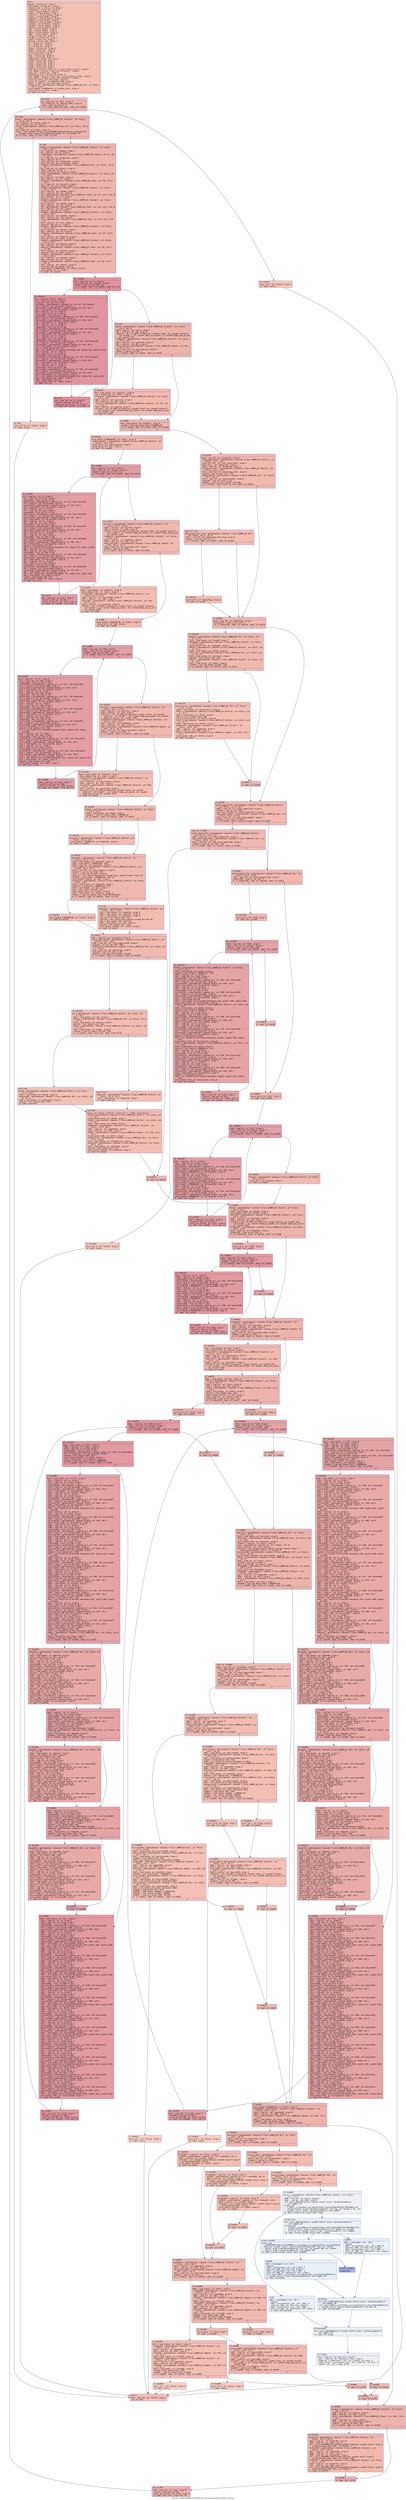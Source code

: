 digraph "CFG for '_ZN9LAMMPS_NS7MinFire11run_iterateILi3ELb1EEEii' function" {
	label="CFG for '_ZN9LAMMPS_NS7MinFire11run_iterateILi3ELb1EEEii' function";

	Node0x557bd154a210 [shape=record,color="#3d50c3ff", style=filled, fillcolor="#e5705870" fontname="Courier",label="{entry:\l|  %retval = alloca i32, align 4\l  %this.addr = alloca ptr, align 8\l  %maxiter.addr = alloca i32, align 4\l  %ntimestep = alloca i64, align 8\l  %vmax = alloca double, align 8\l  %vdotf = alloca double, align 8\l  %vdotfall = alloca double, align 8\l  %vdotv = alloca double, align 8\l  %vdotvall = alloca double, align 8\l  %fdotf = alloca double, align 8\l  %fdotfall = alloca double, align 8\l  %scale1 = alloca double, align 8\l  %scale2 = alloca double, align 8\l  %dtvone = alloca double, align 8\l  %dtv = alloca double, align 8\l  %dtf = alloca double, align 8\l  %dtfm = alloca double, align 8\l  %abc = alloca double, align 8\l  %flag = alloca i32, align 4\l  %flagall = alloca i32, align 4\l  %iter = alloca i32, align 4\l  %nlocal = alloca i32, align 4\l  %v = alloca ptr, align 8\l  %f = alloca ptr, align 8\l  %x = alloca ptr, align 8\l  %rmass = alloca ptr, align 8\l  %mass = alloca ptr, align 8\l  %type = alloca ptr, align 8\l  %i = alloca i32, align 4\l  %i47 = alloca i32, align 4\l  %i84 = alloca i32, align 4\l  %delayflag = alloca i32, align 4\l  %i190 = alloca i32, align 4\l  %i227 = alloca i32, align 4\l  %i250 = alloca i32, align 4\l  %i278 = alloca i32, align 4\l  %i429 = alloca i32, align 4\l  %ref.tmp = alloca %\"class.std::__cxx11::basic_string\", align 8\l  %ref.tmp661 = alloca %\"class.std::allocator\", align 1\l  %exn.slot = alloca ptr, align 8\l  %ehselector.slot = alloca i32, align 4\l  %ref.tmp662 = alloca %\"class.std::__cxx11::basic_string\", align 8\l  %ref.tmp663 = alloca %\"class.std::allocator\", align 1\l  store ptr %this, ptr %this.addr, align 8\l  store i32 %maxiter, ptr %maxiter.addr, align 4\l  %this1 = load ptr, ptr %this.addr, align 8\l  %alpha_final = getelementptr inbounds %\"class.LAMMPS_NS::Min\", ptr %this1,\l... i32 0, i32 8\l  store double 0.000000e+00, ptr %alpha_final, align 8\l  store i32 0, ptr %iter, align 4\l  br label %for.cond\l}"];
	Node0x557bd154a210 -> Node0x557bd154c4c0[tooltip="entry -> for.cond\nProbability 100.00%" ];
	Node0x557bd154c4c0 [shape=record,color="#3d50c3ff", style=filled, fillcolor="#d6524470" fontname="Courier",label="{for.cond:\l|  %0 = load i32, ptr %iter, align 4\l  %1 = load i32, ptr %maxiter.addr, align 4\l  %cmp = icmp slt i32 %0, %1\l  br i1 %cmp, label %for.body, label %for.end711\l|{<s0>T|<s1>F}}"];
	Node0x557bd154c4c0:s0 -> Node0x557bd154b370[tooltip="for.cond -> for.body\nProbability 96.88%" ];
	Node0x557bd154c4c0:s1 -> Node0x557bd154b3f0[tooltip="for.cond -> for.end711\nProbability 3.12%" ];
	Node0x557bd154b370 [shape=record,color="#3d50c3ff", style=filled, fillcolor="#d6524470" fontname="Courier",label="{for.body:\l|  %timer = getelementptr inbounds %\"class.LAMMPS_NS::Pointers\", ptr %this1,\l... i32 0, i32 15\l  %2 = load ptr, ptr %timer, align 8\l  %3 = load ptr, ptr %2, align 8\l  %niter = getelementptr inbounds %\"class.LAMMPS_NS::Min\", ptr %this1, i32 0,\l... i32 9\l  %4 = load i32, ptr %niter, align 8\l  %call = call noundef zeroext i1 @_ZN9LAMMPS_NS5Timer13check_timeoutEi(ptr\l... noundef nonnull align 8 dereferenceable(488) %3, i32 noundef %4)\l  br i1 %call, label %if.then, label %if.end\l|{<s0>T|<s1>F}}"];
	Node0x557bd154b370:s0 -> Node0x557bd156e350[tooltip="for.body -> if.then\nProbability 3.12%" ];
	Node0x557bd154b370:s1 -> Node0x557bd14e6d10[tooltip="for.body -> if.end\nProbability 96.88%" ];
	Node0x557bd156e350 [shape=record,color="#3d50c3ff", style=filled, fillcolor="#ec7f6370" fontname="Courier",label="{if.then:\l|  store i32 10, ptr %retval, align 4\l  br label %return\l}"];
	Node0x557bd156e350 -> Node0x557bd1572d40[tooltip="if.then -> return\nProbability 100.00%" ];
	Node0x557bd14e6d10 [shape=record,color="#3d50c3ff", style=filled, fillcolor="#d6524470" fontname="Courier",label="{if.end:\l|  %update = getelementptr inbounds %\"class.LAMMPS_NS::Pointers\", ptr %this1,\l... i32 0, i32 7\l  %5 = load ptr, ptr %update, align 8\l  %6 = load ptr, ptr %5, align 8\l  %ntimestep2 = getelementptr inbounds %\"class.LAMMPS_NS::Update\", ptr %6, i32\l... 0, i32 4\l  %7 = load i64, ptr %ntimestep2, align 8\l  %inc = add nsw i64 %7, 1\l  store i64 %inc, ptr %ntimestep2, align 8\l  store i64 %inc, ptr %ntimestep, align 8\l  %niter3 = getelementptr inbounds %\"class.LAMMPS_NS::Min\", ptr %this1, i32 0,\l... i32 9\l  %8 = load i32, ptr %niter3, align 8\l  %inc4 = add nsw i32 %8, 1\l  store i32 %inc4, ptr %niter3, align 8\l  %atom = getelementptr inbounds %\"class.LAMMPS_NS::Pointers\", ptr %this1, i32\l... 0, i32 6\l  %9 = load ptr, ptr %atom, align 8\l  %10 = load ptr, ptr %9, align 8\l  %nlocal5 = getelementptr inbounds %\"class.LAMMPS_NS::Atom\", ptr %10, i32 0,\l... i32 4\l  %11 = load i32, ptr %nlocal5, align 8\l  store i32 %11, ptr %nlocal, align 4\l  %atom6 = getelementptr inbounds %\"class.LAMMPS_NS::Pointers\", ptr %this1,\l... i32 0, i32 6\l  %12 = load ptr, ptr %atom6, align 8\l  %13 = load ptr, ptr %12, align 8\l  %v7 = getelementptr inbounds %\"class.LAMMPS_NS::Atom\", ptr %13, i32 0, i32 38\l  %14 = load ptr, ptr %v7, align 8\l  store ptr %14, ptr %v, align 8\l  %atom8 = getelementptr inbounds %\"class.LAMMPS_NS::Pointers\", ptr %this1,\l... i32 0, i32 6\l  %15 = load ptr, ptr %atom8, align 8\l  %16 = load ptr, ptr %15, align 8\l  %f9 = getelementptr inbounds %\"class.LAMMPS_NS::Atom\", ptr %16, i32 0, i32 39\l  %17 = load ptr, ptr %f9, align 8\l  store ptr %17, ptr %f, align 8\l  %atom10 = getelementptr inbounds %\"class.LAMMPS_NS::Pointers\", ptr %this1,\l... i32 0, i32 6\l  %18 = load ptr, ptr %atom10, align 8\l  %19 = load ptr, ptr %18, align 8\l  %x11 = getelementptr inbounds %\"class.LAMMPS_NS::Atom\", ptr %19, i32 0, i32\l... 37\l  %20 = load ptr, ptr %x11, align 8\l  store ptr %20, ptr %x, align 8\l  %atom12 = getelementptr inbounds %\"class.LAMMPS_NS::Pointers\", ptr %this1,\l... i32 0, i32 6\l  %21 = load ptr, ptr %atom12, align 8\l  %22 = load ptr, ptr %21, align 8\l  %rmass13 = getelementptr inbounds %\"class.LAMMPS_NS::Atom\", ptr %22, i32 0,\l... i32 40\l  %23 = load ptr, ptr %rmass13, align 8\l  store ptr %23, ptr %rmass, align 8\l  %atom14 = getelementptr inbounds %\"class.LAMMPS_NS::Pointers\", ptr %this1,\l... i32 0, i32 6\l  %24 = load ptr, ptr %atom14, align 8\l  %25 = load ptr, ptr %24, align 8\l  %mass15 = getelementptr inbounds %\"class.LAMMPS_NS::Atom\", ptr %25, i32 0,\l... i32 205\l  %26 = load ptr, ptr %mass15, align 8\l  store ptr %26, ptr %mass, align 8\l  %atom16 = getelementptr inbounds %\"class.LAMMPS_NS::Pointers\", ptr %this1,\l... i32 0, i32 6\l  %27 = load ptr, ptr %atom16, align 8\l  %28 = load ptr, ptr %27, align 8\l  %type17 = getelementptr inbounds %\"class.LAMMPS_NS::Atom\", ptr %28, i32 0,\l... i32 34\l  %29 = load ptr, ptr %type17, align 8\l  store ptr %29, ptr %type, align 8\l  store double 0.000000e+00, ptr %vdotf, align 8\l  store i32 0, ptr %i, align 4\l  br label %for.cond18\l}"];
	Node0x557bd14e6d10 -> Node0x557bd1575240[tooltip="if.end -> for.cond18\nProbability 100.00%" ];
	Node0x557bd1575240 [shape=record,color="#b70d28ff", style=filled, fillcolor="#b70d2870" fontname="Courier",label="{for.cond18:\l|  %30 = load i32, ptr %i, align 4\l  %31 = load i32, ptr %nlocal, align 4\l  %cmp19 = icmp slt i32 %30, %31\l  br i1 %cmp19, label %for.body20, label %for.end\l|{<s0>T|<s1>F}}"];
	Node0x557bd1575240:s0 -> Node0x557bd15754e0[tooltip="for.cond18 -> for.body20\nProbability 96.88%" ];
	Node0x557bd1575240:s1 -> Node0x557bd1575560[tooltip="for.cond18 -> for.end\nProbability 3.12%" ];
	Node0x557bd15754e0 [shape=record,color="#b70d28ff", style=filled, fillcolor="#b70d2870" fontname="Courier",label="{for.body20:\l|  %32 = load ptr, ptr %v, align 8\l  %33 = load i32, ptr %i, align 4\l  %idxprom = sext i32 %33 to i64\l  %arrayidx = getelementptr inbounds ptr, ptr %32, i64 %idxprom\l  %34 = load ptr, ptr %arrayidx, align 8\l  %arrayidx21 = getelementptr inbounds double, ptr %34, i64 0\l  %35 = load double, ptr %arrayidx21, align 8\l  %36 = load ptr, ptr %f, align 8\l  %37 = load i32, ptr %i, align 4\l  %idxprom22 = sext i32 %37 to i64\l  %arrayidx23 = getelementptr inbounds ptr, ptr %36, i64 %idxprom22\l  %38 = load ptr, ptr %arrayidx23, align 8\l  %arrayidx24 = getelementptr inbounds double, ptr %38, i64 0\l  %39 = load double, ptr %arrayidx24, align 8\l  %40 = load ptr, ptr %v, align 8\l  %41 = load i32, ptr %i, align 4\l  %idxprom25 = sext i32 %41 to i64\l  %arrayidx26 = getelementptr inbounds ptr, ptr %40, i64 %idxprom25\l  %42 = load ptr, ptr %arrayidx26, align 8\l  %arrayidx27 = getelementptr inbounds double, ptr %42, i64 1\l  %43 = load double, ptr %arrayidx27, align 8\l  %44 = load ptr, ptr %f, align 8\l  %45 = load i32, ptr %i, align 4\l  %idxprom28 = sext i32 %45 to i64\l  %arrayidx29 = getelementptr inbounds ptr, ptr %44, i64 %idxprom28\l  %46 = load ptr, ptr %arrayidx29, align 8\l  %arrayidx30 = getelementptr inbounds double, ptr %46, i64 1\l  %47 = load double, ptr %arrayidx30, align 8\l  %mul31 = fmul double %43, %47\l  %48 = call double @llvm.fmuladd.f64(double %35, double %39, double %mul31)\l  %49 = load ptr, ptr %v, align 8\l  %50 = load i32, ptr %i, align 4\l  %idxprom32 = sext i32 %50 to i64\l  %arrayidx33 = getelementptr inbounds ptr, ptr %49, i64 %idxprom32\l  %51 = load ptr, ptr %arrayidx33, align 8\l  %arrayidx34 = getelementptr inbounds double, ptr %51, i64 2\l  %52 = load double, ptr %arrayidx34, align 8\l  %53 = load ptr, ptr %f, align 8\l  %54 = load i32, ptr %i, align 4\l  %idxprom35 = sext i32 %54 to i64\l  %arrayidx36 = getelementptr inbounds ptr, ptr %53, i64 %idxprom35\l  %55 = load ptr, ptr %arrayidx36, align 8\l  %arrayidx37 = getelementptr inbounds double, ptr %55, i64 2\l  %56 = load double, ptr %arrayidx37, align 8\l  %57 = call double @llvm.fmuladd.f64(double %52, double %56, double %48)\l  %58 = load double, ptr %vdotf, align 8\l  %add = fadd double %58, %57\l  store double %add, ptr %vdotf, align 8\l  br label %for.inc\l}"];
	Node0x557bd15754e0 -> Node0x557bd15782a0[tooltip="for.body20 -> for.inc\nProbability 100.00%" ];
	Node0x557bd15782a0 [shape=record,color="#b70d28ff", style=filled, fillcolor="#b70d2870" fontname="Courier",label="{for.inc:\l|  %59 = load i32, ptr %i, align 4\l  %inc38 = add nsw i32 %59, 1\l  store i32 %inc38, ptr %i, align 4\l  br label %for.cond18, !llvm.loop !6\l}"];
	Node0x557bd15782a0 -> Node0x557bd1575240[tooltip="for.inc -> for.cond18\nProbability 100.00%" ];
	Node0x557bd1575560 [shape=record,color="#3d50c3ff", style=filled, fillcolor="#d6524470" fontname="Courier",label="{for.end:\l|  %world = getelementptr inbounds %\"class.LAMMPS_NS::Pointers\", ptr %this1,\l... i32 0, i32 16\l  %60 = load ptr, ptr %world, align 8\l  %61 = load ptr, ptr %60, align 8\l  %call39 = call i32 @MPI_Allreduce(ptr noundef %vdotf, ptr noundef %vdotfall,\l... i32 noundef 1, ptr noundef @ompi_mpi_double, ptr noundef @ompi_mpi_op_sum,\l... ptr noundef %61)\l  %update40 = getelementptr inbounds %\"class.LAMMPS_NS::Pointers\", ptr %this1,\l... i32 0, i32 7\l  %62 = load ptr, ptr %update40, align 8\l  %63 = load ptr, ptr %62, align 8\l  %multireplica = getelementptr inbounds %\"class.LAMMPS_NS::Update\", ptr %63,\l... i32 0, i32 17\l  %64 = load i32, ptr %multireplica, align 8\l  %cmp41 = icmp eq i32 %64, 1\l  br i1 %cmp41, label %if.then42, label %if.end44\l|{<s0>T|<s1>F}}"];
	Node0x557bd1575560:s0 -> Node0x557bd1578d50[tooltip="for.end -> if.then42\nProbability 50.00%" ];
	Node0x557bd1575560:s1 -> Node0x557bd1578dd0[tooltip="for.end -> if.end44\nProbability 50.00%" ];
	Node0x557bd1578d50 [shape=record,color="#3d50c3ff", style=filled, fillcolor="#dc5d4a70" fontname="Courier",label="{if.then42:\l|  %65 = load double, ptr %vdotfall, align 8\l  store double %65, ptr %vdotf, align 8\l  %universe = getelementptr inbounds %\"class.LAMMPS_NS::Pointers\", ptr %this1,\l... i32 0, i32 4\l  %66 = load ptr, ptr %universe, align 8\l  %67 = load ptr, ptr %66, align 8\l  %uworld = getelementptr inbounds %\"class.LAMMPS_NS::Universe\", ptr %67, i32\l... 0, i32 1\l  %68 = load ptr, ptr %uworld, align 8\l  %call43 = call i32 @MPI_Allreduce(ptr noundef %vdotf, ptr noundef %vdotfall,\l... i32 noundef 1, ptr noundef @ompi_mpi_double, ptr noundef @ompi_mpi_op_sum,\l... ptr noundef %68)\l  br label %if.end44\l}"];
	Node0x557bd1578d50 -> Node0x557bd1578dd0[tooltip="if.then42 -> if.end44\nProbability 100.00%" ];
	Node0x557bd1578dd0 [shape=record,color="#3d50c3ff", style=filled, fillcolor="#d6524470" fontname="Courier",label="{if.end44:\l|  %69 = load double, ptr %vdotfall, align 8\l  %cmp45 = fcmp ogt double %69, 0.000000e+00\l  br i1 %cmp45, label %if.then46, label %if.else156\l|{<s0>T|<s1>F}}"];
	Node0x557bd1578dd0:s0 -> Node0x557bd15796f0[tooltip="if.end44 -> if.then46\nProbability 50.00%" ];
	Node0x557bd1578dd0:s1 -> Node0x557bd1579740[tooltip="if.end44 -> if.else156\nProbability 50.00%" ];
	Node0x557bd15796f0 [shape=record,color="#3d50c3ff", style=filled, fillcolor="#dc5d4a70" fontname="Courier",label="{if.then46:\l|  store double 0.000000e+00, ptr %vdotv, align 8\l  %vdotf_negatif = getelementptr inbounds %\"class.LAMMPS_NS::MinFire\", ptr\l... %this1, i32 0, i32 7\l  store i32 0, ptr %vdotf_negatif, align 8\l  store i32 0, ptr %i47, align 4\l  br label %for.cond48\l}"];
	Node0x557bd15796f0 -> Node0x557bd1579b40[tooltip="if.then46 -> for.cond48\nProbability 100.00%" ];
	Node0x557bd1579b40 [shape=record,color="#3d50c3ff", style=filled, fillcolor="#be242e70" fontname="Courier",label="{for.cond48:\l|  %70 = load i32, ptr %i47, align 4\l  %71 = load i32, ptr %nlocal, align 4\l  %cmp49 = icmp slt i32 %70, %71\l  br i1 %cmp49, label %for.body50, label %for.end73\l|{<s0>T|<s1>F}}"];
	Node0x557bd1579b40:s0 -> Node0x557bd1579de0[tooltip="for.cond48 -> for.body50\nProbability 96.88%" ];
	Node0x557bd1579b40:s1 -> Node0x557bd1579e60[tooltip="for.cond48 -> for.end73\nProbability 3.12%" ];
	Node0x557bd1579de0 [shape=record,color="#3d50c3ff", style=filled, fillcolor="#be242e70" fontname="Courier",label="{for.body50:\l|  %72 = load ptr, ptr %v, align 8\l  %73 = load i32, ptr %i47, align 4\l  %idxprom51 = sext i32 %73 to i64\l  %arrayidx52 = getelementptr inbounds ptr, ptr %72, i64 %idxprom51\l  %74 = load ptr, ptr %arrayidx52, align 8\l  %arrayidx53 = getelementptr inbounds double, ptr %74, i64 0\l  %75 = load double, ptr %arrayidx53, align 8\l  %76 = load ptr, ptr %v, align 8\l  %77 = load i32, ptr %i47, align 4\l  %idxprom54 = sext i32 %77 to i64\l  %arrayidx55 = getelementptr inbounds ptr, ptr %76, i64 %idxprom54\l  %78 = load ptr, ptr %arrayidx55, align 8\l  %arrayidx56 = getelementptr inbounds double, ptr %78, i64 0\l  %79 = load double, ptr %arrayidx56, align 8\l  %80 = load ptr, ptr %v, align 8\l  %81 = load i32, ptr %i47, align 4\l  %idxprom57 = sext i32 %81 to i64\l  %arrayidx58 = getelementptr inbounds ptr, ptr %80, i64 %idxprom57\l  %82 = load ptr, ptr %arrayidx58, align 8\l  %arrayidx59 = getelementptr inbounds double, ptr %82, i64 1\l  %83 = load double, ptr %arrayidx59, align 8\l  %84 = load ptr, ptr %v, align 8\l  %85 = load i32, ptr %i47, align 4\l  %idxprom60 = sext i32 %85 to i64\l  %arrayidx61 = getelementptr inbounds ptr, ptr %84, i64 %idxprom60\l  %86 = load ptr, ptr %arrayidx61, align 8\l  %arrayidx62 = getelementptr inbounds double, ptr %86, i64 1\l  %87 = load double, ptr %arrayidx62, align 8\l  %mul63 = fmul double %83, %87\l  %88 = call double @llvm.fmuladd.f64(double %75, double %79, double %mul63)\l  %89 = load ptr, ptr %v, align 8\l  %90 = load i32, ptr %i47, align 4\l  %idxprom64 = sext i32 %90 to i64\l  %arrayidx65 = getelementptr inbounds ptr, ptr %89, i64 %idxprom64\l  %91 = load ptr, ptr %arrayidx65, align 8\l  %arrayidx66 = getelementptr inbounds double, ptr %91, i64 2\l  %92 = load double, ptr %arrayidx66, align 8\l  %93 = load ptr, ptr %v, align 8\l  %94 = load i32, ptr %i47, align 4\l  %idxprom67 = sext i32 %94 to i64\l  %arrayidx68 = getelementptr inbounds ptr, ptr %93, i64 %idxprom67\l  %95 = load ptr, ptr %arrayidx68, align 8\l  %arrayidx69 = getelementptr inbounds double, ptr %95, i64 2\l  %96 = load double, ptr %arrayidx69, align 8\l  %97 = call double @llvm.fmuladd.f64(double %92, double %96, double %88)\l  %98 = load double, ptr %vdotv, align 8\l  %add70 = fadd double %98, %97\l  store double %add70, ptr %vdotv, align 8\l  br label %for.inc71\l}"];
	Node0x557bd1579de0 -> Node0x557bd1576c00[tooltip="for.body50 -> for.inc71\nProbability 100.00%" ];
	Node0x557bd1576c00 [shape=record,color="#3d50c3ff", style=filled, fillcolor="#be242e70" fontname="Courier",label="{for.inc71:\l|  %99 = load i32, ptr %i47, align 4\l  %inc72 = add nsw i32 %99, 1\l  store i32 %inc72, ptr %i47, align 4\l  br label %for.cond48, !llvm.loop !8\l}"];
	Node0x557bd1576c00 -> Node0x557bd1579b40[tooltip="for.inc71 -> for.cond48\nProbability 100.00%" ];
	Node0x557bd1579e60 [shape=record,color="#3d50c3ff", style=filled, fillcolor="#dc5d4a70" fontname="Courier",label="{for.end73:\l|  %world74 = getelementptr inbounds %\"class.LAMMPS_NS::Pointers\", ptr\l... %this1, i32 0, i32 16\l  %100 = load ptr, ptr %world74, align 8\l  %101 = load ptr, ptr %100, align 8\l  %call75 = call i32 @MPI_Allreduce(ptr noundef %vdotv, ptr noundef %vdotvall,\l... i32 noundef 1, ptr noundef @ompi_mpi_double, ptr noundef @ompi_mpi_op_sum,\l... ptr noundef %101)\l  %update76 = getelementptr inbounds %\"class.LAMMPS_NS::Pointers\", ptr %this1,\l... i32 0, i32 7\l  %102 = load ptr, ptr %update76, align 8\l  %103 = load ptr, ptr %102, align 8\l  %multireplica77 = getelementptr inbounds %\"class.LAMMPS_NS::Update\", ptr\l... %103, i32 0, i32 17\l  %104 = load i32, ptr %multireplica77, align 8\l  %cmp78 = icmp eq i32 %104, 1\l  br i1 %cmp78, label %if.then79, label %if.end83\l|{<s0>T|<s1>F}}"];
	Node0x557bd1579e60:s0 -> Node0x557bd157d1d0[tooltip="for.end73 -> if.then79\nProbability 50.00%" ];
	Node0x557bd1579e60:s1 -> Node0x557bd157d250[tooltip="for.end73 -> if.end83\nProbability 50.00%" ];
	Node0x557bd157d1d0 [shape=record,color="#3d50c3ff", style=filled, fillcolor="#e1675170" fontname="Courier",label="{if.then79:\l|  %105 = load double, ptr %vdotvall, align 8\l  store double %105, ptr %vdotv, align 8\l  %universe80 = getelementptr inbounds %\"class.LAMMPS_NS::Pointers\", ptr\l... %this1, i32 0, i32 4\l  %106 = load ptr, ptr %universe80, align 8\l  %107 = load ptr, ptr %106, align 8\l  %uworld81 = getelementptr inbounds %\"class.LAMMPS_NS::Universe\", ptr %107,\l... i32 0, i32 1\l  %108 = load ptr, ptr %uworld81, align 8\l  %call82 = call i32 @MPI_Allreduce(ptr noundef %vdotv, ptr noundef %vdotvall,\l... i32 noundef 1, ptr noundef @ompi_mpi_double, ptr noundef @ompi_mpi_op_sum,\l... ptr noundef %108)\l  br label %if.end83\l}"];
	Node0x557bd157d1d0 -> Node0x557bd157d250[tooltip="if.then79 -> if.end83\nProbability 100.00%" ];
	Node0x557bd157d250 [shape=record,color="#3d50c3ff", style=filled, fillcolor="#dc5d4a70" fontname="Courier",label="{if.end83:\l|  store double 0.000000e+00, ptr %fdotf, align 8\l  store i32 0, ptr %i84, align 4\l  br label %for.cond85\l}"];
	Node0x557bd157d250 -> Node0x557bd157dbb0[tooltip="if.end83 -> for.cond85\nProbability 100.00%" ];
	Node0x557bd157dbb0 [shape=record,color="#3d50c3ff", style=filled, fillcolor="#be242e70" fontname="Courier",label="{for.cond85:\l|  %109 = load i32, ptr %i84, align 4\l  %110 = load i32, ptr %nlocal, align 4\l  %cmp86 = icmp slt i32 %109, %110\l  br i1 %cmp86, label %for.body87, label %for.end110\l|{<s0>T|<s1>F}}"];
	Node0x557bd157dbb0:s0 -> Node0x557bd157de00[tooltip="for.cond85 -> for.body87\nProbability 96.88%" ];
	Node0x557bd157dbb0:s1 -> Node0x557bd157de80[tooltip="for.cond85 -> for.end110\nProbability 3.12%" ];
	Node0x557bd157de00 [shape=record,color="#3d50c3ff", style=filled, fillcolor="#be242e70" fontname="Courier",label="{for.body87:\l|  %111 = load ptr, ptr %f, align 8\l  %112 = load i32, ptr %i84, align 4\l  %idxprom88 = sext i32 %112 to i64\l  %arrayidx89 = getelementptr inbounds ptr, ptr %111, i64 %idxprom88\l  %113 = load ptr, ptr %arrayidx89, align 8\l  %arrayidx90 = getelementptr inbounds double, ptr %113, i64 0\l  %114 = load double, ptr %arrayidx90, align 8\l  %115 = load ptr, ptr %f, align 8\l  %116 = load i32, ptr %i84, align 4\l  %idxprom91 = sext i32 %116 to i64\l  %arrayidx92 = getelementptr inbounds ptr, ptr %115, i64 %idxprom91\l  %117 = load ptr, ptr %arrayidx92, align 8\l  %arrayidx93 = getelementptr inbounds double, ptr %117, i64 0\l  %118 = load double, ptr %arrayidx93, align 8\l  %119 = load ptr, ptr %f, align 8\l  %120 = load i32, ptr %i84, align 4\l  %idxprom94 = sext i32 %120 to i64\l  %arrayidx95 = getelementptr inbounds ptr, ptr %119, i64 %idxprom94\l  %121 = load ptr, ptr %arrayidx95, align 8\l  %arrayidx96 = getelementptr inbounds double, ptr %121, i64 1\l  %122 = load double, ptr %arrayidx96, align 8\l  %123 = load ptr, ptr %f, align 8\l  %124 = load i32, ptr %i84, align 4\l  %idxprom97 = sext i32 %124 to i64\l  %arrayidx98 = getelementptr inbounds ptr, ptr %123, i64 %idxprom97\l  %125 = load ptr, ptr %arrayidx98, align 8\l  %arrayidx99 = getelementptr inbounds double, ptr %125, i64 1\l  %126 = load double, ptr %arrayidx99, align 8\l  %mul100 = fmul double %122, %126\l  %127 = call double @llvm.fmuladd.f64(double %114, double %118, double\l... %mul100)\l  %128 = load ptr, ptr %f, align 8\l  %129 = load i32, ptr %i84, align 4\l  %idxprom101 = sext i32 %129 to i64\l  %arrayidx102 = getelementptr inbounds ptr, ptr %128, i64 %idxprom101\l  %130 = load ptr, ptr %arrayidx102, align 8\l  %arrayidx103 = getelementptr inbounds double, ptr %130, i64 2\l  %131 = load double, ptr %arrayidx103, align 8\l  %132 = load ptr, ptr %f, align 8\l  %133 = load i32, ptr %i84, align 4\l  %idxprom104 = sext i32 %133 to i64\l  %arrayidx105 = getelementptr inbounds ptr, ptr %132, i64 %idxprom104\l  %134 = load ptr, ptr %arrayidx105, align 8\l  %arrayidx106 = getelementptr inbounds double, ptr %134, i64 2\l  %135 = load double, ptr %arrayidx106, align 8\l  %136 = call double @llvm.fmuladd.f64(double %131, double %135, double %127)\l  %137 = load double, ptr %fdotf, align 8\l  %add107 = fadd double %137, %136\l  store double %add107, ptr %fdotf, align 8\l  br label %for.inc108\l}"];
	Node0x557bd157de00 -> Node0x557bd157fe90[tooltip="for.body87 -> for.inc108\nProbability 100.00%" ];
	Node0x557bd157fe90 [shape=record,color="#3d50c3ff", style=filled, fillcolor="#be242e70" fontname="Courier",label="{for.inc108:\l|  %138 = load i32, ptr %i84, align 4\l  %inc109 = add nsw i32 %138, 1\l  store i32 %inc109, ptr %i84, align 4\l  br label %for.cond85, !llvm.loop !9\l}"];
	Node0x557bd157fe90 -> Node0x557bd157dbb0[tooltip="for.inc108 -> for.cond85\nProbability 100.00%" ];
	Node0x557bd157de80 [shape=record,color="#3d50c3ff", style=filled, fillcolor="#dc5d4a70" fontname="Courier",label="{for.end110:\l|  %world111 = getelementptr inbounds %\"class.LAMMPS_NS::Pointers\", ptr\l... %this1, i32 0, i32 16\l  %139 = load ptr, ptr %world111, align 8\l  %140 = load ptr, ptr %139, align 8\l  %call112 = call i32 @MPI_Allreduce(ptr noundef %fdotf, ptr noundef\l... %fdotfall, i32 noundef 1, ptr noundef @ompi_mpi_double, ptr noundef\l... @ompi_mpi_op_sum, ptr noundef %140)\l  %update113 = getelementptr inbounds %\"class.LAMMPS_NS::Pointers\", ptr\l... %this1, i32 0, i32 7\l  %141 = load ptr, ptr %update113, align 8\l  %142 = load ptr, ptr %141, align 8\l  %multireplica114 = getelementptr inbounds %\"class.LAMMPS_NS::Update\", ptr\l... %142, i32 0, i32 17\l  %143 = load i32, ptr %multireplica114, align 8\l  %cmp115 = icmp eq i32 %143, 1\l  br i1 %cmp115, label %if.then116, label %if.end120\l|{<s0>T|<s1>F}}"];
	Node0x557bd157de80:s0 -> Node0x557bd1580a70[tooltip="for.end110 -> if.then116\nProbability 50.00%" ];
	Node0x557bd157de80:s1 -> Node0x557bd1580ac0[tooltip="for.end110 -> if.end120\nProbability 50.00%" ];
	Node0x557bd1580a70 [shape=record,color="#3d50c3ff", style=filled, fillcolor="#e1675170" fontname="Courier",label="{if.then116:\l|  %144 = load double, ptr %fdotfall, align 8\l  store double %144, ptr %fdotf, align 8\l  %universe117 = getelementptr inbounds %\"class.LAMMPS_NS::Pointers\", ptr\l... %this1, i32 0, i32 4\l  %145 = load ptr, ptr %universe117, align 8\l  %146 = load ptr, ptr %145, align 8\l  %uworld118 = getelementptr inbounds %\"class.LAMMPS_NS::Universe\", ptr %146,\l... i32 0, i32 1\l  %147 = load ptr, ptr %uworld118, align 8\l  %call119 = call i32 @MPI_Allreduce(ptr noundef %fdotf, ptr noundef\l... %fdotfall, i32 noundef 1, ptr noundef @ompi_mpi_double, ptr noundef\l... @ompi_mpi_op_sum, ptr noundef %147)\l  br label %if.end120\l}"];
	Node0x557bd1580a70 -> Node0x557bd1580ac0[tooltip="if.then116 -> if.end120\nProbability 100.00%" ];
	Node0x557bd1580ac0 [shape=record,color="#3d50c3ff", style=filled, fillcolor="#dc5d4a70" fontname="Courier",label="{if.end120:\l|  %alpha = getelementptr inbounds %\"class.LAMMPS_NS::MinFire\", ptr %this1,\l... i32 0, i32 4\l  %148 = load double, ptr %alpha, align 8\l  %cmp121 = fcmp olt double %148, 1.000000e-10\l  br i1 %cmp121, label %if.then122, label %if.end124\l|{<s0>T|<s1>F}}"];
	Node0x557bd1580ac0:s0 -> Node0x557bd15814d0[tooltip="if.end120 -> if.then122\nProbability 50.00%" ];
	Node0x557bd1580ac0:s1 -> Node0x557bd1581520[tooltip="if.end120 -> if.end124\nProbability 50.00%" ];
	Node0x557bd15814d0 [shape=record,color="#3d50c3ff", style=filled, fillcolor="#e1675170" fontname="Courier",label="{if.then122:\l|  %alpha123 = getelementptr inbounds %\"class.LAMMPS_NS::MinFire\", ptr\l... %this1, i32 0, i32 4\l  store double 1.000000e-10, ptr %alpha123, align 8\l  br label %if.end124\l}"];
	Node0x557bd15814d0 -> Node0x557bd1581520[tooltip="if.then122 -> if.end124\nProbability 100.00%" ];
	Node0x557bd1581520 [shape=record,color="#3d50c3ff", style=filled, fillcolor="#dc5d4a70" fontname="Courier",label="{if.end124:\l|  %alpha125 = getelementptr inbounds %\"class.LAMMPS_NS::MinFire\", ptr\l... %this1, i32 0, i32 4\l  %149 = load double, ptr %alpha125, align 8\l  %sub = fsub double 1.000000e+00, %149\l  %150 = load i64, ptr %ntimestep, align 8\l  %last_negative = getelementptr inbounds %\"class.LAMMPS_NS::MinFire\", ptr\l... %this1, i32 0, i32 5\l  %151 = load i64, ptr %last_negative, align 8\l  %sub126 = sub nsw i64 %150, %151\l  %conv = sitofp i64 %sub126 to double\l  %call127 = call double @pow(double noundef %sub, double noundef %conv) #9\l  %sub128 = fsub double 1.000000e+00, %call127\l  store double %sub128, ptr %abc, align 8\l  %alpha129 = getelementptr inbounds %\"class.LAMMPS_NS::MinFire\", ptr %this1,\l... i32 0, i32 4\l  %152 = load double, ptr %alpha129, align 8\l  %sub130 = fsub double 1.000000e+00, %152\l  %153 = load double, ptr %abc, align 8\l  %div = fdiv double %sub130, %153\l  store double %div, ptr %scale1, align 8\l  %154 = load double, ptr %fdotfall, align 8\l  %cmp131 = fcmp ole double %154, 0x3BC79CA10C924223\l  br i1 %cmp131, label %if.then132, label %if.else\l|{<s0>T|<s1>F}}"];
	Node0x557bd1581520:s0 -> Node0x557bd1583170[tooltip="if.end124 -> if.then132\nProbability 50.00%" ];
	Node0x557bd1581520:s1 -> Node0x557bd15831f0[tooltip="if.end124 -> if.else\nProbability 50.00%" ];
	Node0x557bd1583170 [shape=record,color="#3d50c3ff", style=filled, fillcolor="#e1675170" fontname="Courier",label="{if.then132:\l|  store double 0.000000e+00, ptr %scale2, align 8\l  br label %if.end137\l}"];
	Node0x557bd1583170 -> Node0x557bd15833b0[tooltip="if.then132 -> if.end137\nProbability 100.00%" ];
	Node0x557bd15831f0 [shape=record,color="#3d50c3ff", style=filled, fillcolor="#e1675170" fontname="Courier",label="{if.else:\l|  %alpha133 = getelementptr inbounds %\"class.LAMMPS_NS::MinFire\", ptr\l... %this1, i32 0, i32 4\l  %155 = load double, ptr %alpha133, align 8\l  %156 = load double, ptr %vdotvall, align 8\l  %157 = load double, ptr %fdotfall, align 8\l  %div134 = fdiv double %156, %157\l  %call135 = call double @sqrt(double noundef %div134) #9\l  %mul = fmul double %155, %call135\l  %158 = load double, ptr %abc, align 8\l  %div136 = fdiv double %mul, %158\l  store double %div136, ptr %scale2, align 8\l  br label %if.end137\l}"];
	Node0x557bd15831f0 -> Node0x557bd15833b0[tooltip="if.else -> if.end137\nProbability 100.00%" ];
	Node0x557bd15833b0 [shape=record,color="#3d50c3ff", style=filled, fillcolor="#dc5d4a70" fontname="Courier",label="{if.end137:\l|  %159 = load i64, ptr %ntimestep, align 8\l  %last_negative138 = getelementptr inbounds %\"class.LAMMPS_NS::MinFire\", ptr\l... %this1, i32 0, i32 5\l  %160 = load i64, ptr %last_negative138, align 8\l  %sub139 = sub nsw i64 %159, %160\l  %delaystep = getelementptr inbounds %\"class.LAMMPS_NS::Min\", ptr %this1, i32\l... 0, i32 22\l  %161 = load i32, ptr %delaystep, align 8\l  %conv140 = sext i32 %161 to i64\l  %cmp141 = icmp sgt i64 %sub139, %conv140\l  br i1 %cmp141, label %if.then142, label %if.end155\l|{<s0>T|<s1>F}}"];
	Node0x557bd15833b0:s0 -> Node0x557bd1584190[tooltip="if.end137 -> if.then142\nProbability 50.00%" ];
	Node0x557bd15833b0:s1 -> Node0x557bd15841e0[tooltip="if.end137 -> if.end155\nProbability 50.00%" ];
	Node0x557bd1584190 [shape=record,color="#3d50c3ff", style=filled, fillcolor="#e1675170" fontname="Courier",label="{if.then142:\l|  %dt = getelementptr inbounds %\"class.LAMMPS_NS::MinFire\", ptr %this1, i32\l... 0, i32 1\l  %162 = load double, ptr %dt, align 8\l  %dtgrow = getelementptr inbounds %\"class.LAMMPS_NS::Min\", ptr %this1, i32 0,\l... i32 23\l  %163 = load double, ptr %dtgrow, align 8\l  %mul143 = fmul double %162, %163\l  %dtmax = getelementptr inbounds %\"class.LAMMPS_NS::MinFire\", ptr %this1, i32\l... 0, i32 2\l  %164 = load double, ptr %dtmax, align 8\l  %cmp144 = fcmp olt double %mul143, %164\l  br i1 %cmp144, label %cond.true, label %cond.false\l|{<s0>T|<s1>F}}"];
	Node0x557bd1584190:s0 -> Node0x557bd1584890[tooltip="if.then142 -> cond.true\nProbability 50.00%" ];
	Node0x557bd1584190:s1 -> Node0x557bd15848e0[tooltip="if.then142 -> cond.false\nProbability 50.00%" ];
	Node0x557bd1584890 [shape=record,color="#3d50c3ff", style=filled, fillcolor="#e5705870" fontname="Courier",label="{cond.true:\l|  %dt145 = getelementptr inbounds %\"class.LAMMPS_NS::MinFire\", ptr %this1,\l... i32 0, i32 1\l  %165 = load double, ptr %dt145, align 8\l  %dtgrow146 = getelementptr inbounds %\"class.LAMMPS_NS::Min\", ptr %this1, i32\l... 0, i32 23\l  %166 = load double, ptr %dtgrow146, align 8\l  %mul147 = fmul double %165, %166\l  br label %cond.end\l}"];
	Node0x557bd1584890 -> Node0x557bd1584d90[tooltip="cond.true -> cond.end\nProbability 100.00%" ];
	Node0x557bd15848e0 [shape=record,color="#3d50c3ff", style=filled, fillcolor="#e5705870" fontname="Courier",label="{cond.false:\l|  %dtmax148 = getelementptr inbounds %\"class.LAMMPS_NS::MinFire\", ptr\l... %this1, i32 0, i32 2\l  %167 = load double, ptr %dtmax148, align 8\l  br label %cond.end\l}"];
	Node0x557bd15848e0 -> Node0x557bd1584d90[tooltip="cond.false -> cond.end\nProbability 100.00%" ];
	Node0x557bd1584d90 [shape=record,color="#3d50c3ff", style=filled, fillcolor="#e1675170" fontname="Courier",label="{cond.end:\l|  %cond = phi double [ %mul147, %cond.true ], [ %167, %cond.false ]\l  %dt149 = getelementptr inbounds %\"class.LAMMPS_NS::MinFire\", ptr %this1, i32\l... 0, i32 1\l  store double %cond, ptr %dt149, align 8\l  %dt150 = getelementptr inbounds %\"class.LAMMPS_NS::MinFire\", ptr %this1, i32\l... 0, i32 1\l  %168 = load double, ptr %dt150, align 8\l  %update151 = getelementptr inbounds %\"class.LAMMPS_NS::Pointers\", ptr\l... %this1, i32 0, i32 7\l  %169 = load ptr, ptr %update151, align 8\l  %170 = load ptr, ptr %169, align 8\l  %dt152 = getelementptr inbounds %\"class.LAMMPS_NS::Update\", ptr %170, i32 0,\l... i32 1\l  store double %168, ptr %dt152, align 8\l  %alphashrink = getelementptr inbounds %\"class.LAMMPS_NS::Min\", ptr %this1,\l... i32 0, i32 26\l  %171 = load double, ptr %alphashrink, align 8\l  %alpha153 = getelementptr inbounds %\"class.LAMMPS_NS::MinFire\", ptr %this1,\l... i32 0, i32 4\l  %172 = load double, ptr %alpha153, align 8\l  %mul154 = fmul double %172, %171\l  store double %mul154, ptr %alpha153, align 8\l  br label %if.end155\l}"];
	Node0x557bd1584d90 -> Node0x557bd15841e0[tooltip="cond.end -> if.end155\nProbability 100.00%" ];
	Node0x557bd15841e0 [shape=record,color="#3d50c3ff", style=filled, fillcolor="#dc5d4a70" fontname="Courier",label="{if.end155:\l|  br label %if.end243\l}"];
	Node0x557bd15841e0 -> Node0x557bd1585b70[tooltip="if.end155 -> if.end243\nProbability 100.00%" ];
	Node0x557bd1579740 [shape=record,color="#3d50c3ff", style=filled, fillcolor="#dc5d4a70" fontname="Courier",label="{if.else156:\l|  %173 = load i64, ptr %ntimestep, align 8\l  %last_negative157 = getelementptr inbounds %\"class.LAMMPS_NS::MinFire\", ptr\l... %this1, i32 0, i32 5\l  store i64 %173, ptr %last_negative157, align 8\l  store i32 1, ptr %delayflag, align 4\l  %174 = load i64, ptr %ntimestep, align 8\l  %ntimestep_start = getelementptr inbounds %\"class.LAMMPS_NS::MinFire\", ptr\l... %this1, i32 0, i32 6\l  %175 = load i64, ptr %ntimestep_start, align 8\l  %sub158 = sub nsw i64 %174, %175\l  %delaystep159 = getelementptr inbounds %\"class.LAMMPS_NS::Min\", ptr %this1,\l... i32 0, i32 22\l  %176 = load i32, ptr %delaystep159, align 8\l  %conv160 = sext i32 %176 to i64\l  %cmp161 = icmp slt i64 %sub158, %conv160\l  br i1 %cmp161, label %land.lhs.true, label %if.end163\l|{<s0>T|<s1>F}}"];
	Node0x557bd1579740:s0 -> Node0x557bd1586490[tooltip="if.else156 -> land.lhs.true\nProbability 50.00%" ];
	Node0x557bd1579740:s1 -> Node0x557bd1586510[tooltip="if.else156 -> if.end163\nProbability 50.00%" ];
	Node0x557bd1586490 [shape=record,color="#3d50c3ff", style=filled, fillcolor="#e1675170" fontname="Courier",label="{land.lhs.true:\l|  %delaystep_start_flag = getelementptr inbounds %\"class.LAMMPS_NS::Min\",\l... ptr %this1, i32 0, i32 31\l  %177 = load i32, ptr %delaystep_start_flag, align 8\l  %tobool = icmp ne i32 %177, 0\l  br i1 %tobool, label %if.then162, label %if.end163\l|{<s0>T|<s1>F}}"];
	Node0x557bd1586490:s0 -> Node0x557bd1586920[tooltip="land.lhs.true -> if.then162\nProbability 62.50%" ];
	Node0x557bd1586490:s1 -> Node0x557bd1586510[tooltip="land.lhs.true -> if.end163\nProbability 37.50%" ];
	Node0x557bd1586920 [shape=record,color="#3d50c3ff", style=filled, fillcolor="#e36c5570" fontname="Courier",label="{if.then162:\l|  store i32 0, ptr %delayflag, align 4\l  br label %if.end163\l}"];
	Node0x557bd1586920 -> Node0x557bd1586510[tooltip="if.then162 -> if.end163\nProbability 100.00%" ];
	Node0x557bd1586510 [shape=record,color="#3d50c3ff", style=filled, fillcolor="#dc5d4a70" fontname="Courier",label="{if.end163:\l|  %178 = load i32, ptr %delayflag, align 4\l  %tobool164 = icmp ne i32 %178, 0\l  br i1 %tobool164, label %if.then165, label %if.end178\l|{<s0>T|<s1>F}}"];
	Node0x557bd1586510:s0 -> Node0x557bd1586c40[tooltip="if.end163 -> if.then165\nProbability 62.50%" ];
	Node0x557bd1586510:s1 -> Node0x557bd1586c90[tooltip="if.end163 -> if.end178\nProbability 37.50%" ];
	Node0x557bd1586c40 [shape=record,color="#3d50c3ff", style=filled, fillcolor="#de614d70" fontname="Courier",label="{if.then165:\l|  %alpha0 = getelementptr inbounds %\"class.LAMMPS_NS::Min\", ptr %this1, i32\l... 0, i32 25\l  %179 = load double, ptr %alpha0, align 8\l  %alpha166 = getelementptr inbounds %\"class.LAMMPS_NS::MinFire\", ptr %this1,\l... i32 0, i32 4\l  store double %179, ptr %alpha166, align 8\l  %dt167 = getelementptr inbounds %\"class.LAMMPS_NS::MinFire\", ptr %this1, i32\l... 0, i32 1\l  %180 = load double, ptr %dt167, align 8\l  %dtshrink = getelementptr inbounds %\"class.LAMMPS_NS::Min\", ptr %this1, i32\l... 0, i32 24\l  %181 = load double, ptr %dtshrink, align 8\l  %mul168 = fmul double %180, %181\l  %dtmin = getelementptr inbounds %\"class.LAMMPS_NS::MinFire\", ptr %this1, i32\l... 0, i32 3\l  %182 = load double, ptr %dtmin, align 8\l  %cmp169 = fcmp oge double %mul168, %182\l  br i1 %cmp169, label %if.then170, label %if.end177\l|{<s0>T|<s1>F}}"];
	Node0x557bd1586c40:s0 -> Node0x557bd1587640[tooltip="if.then165 -> if.then170\nProbability 50.00%" ];
	Node0x557bd1586c40:s1 -> Node0x557bd15876c0[tooltip="if.then165 -> if.end177\nProbability 50.00%" ];
	Node0x557bd1587640 [shape=record,color="#3d50c3ff", style=filled, fillcolor="#e36c5570" fontname="Courier",label="{if.then170:\l|  %dtshrink171 = getelementptr inbounds %\"class.LAMMPS_NS::Min\", ptr %this1,\l... i32 0, i32 24\l  %183 = load double, ptr %dtshrink171, align 8\l  %dt172 = getelementptr inbounds %\"class.LAMMPS_NS::MinFire\", ptr %this1, i32\l... 0, i32 1\l  %184 = load double, ptr %dt172, align 8\l  %mul173 = fmul double %184, %183\l  store double %mul173, ptr %dt172, align 8\l  %dt174 = getelementptr inbounds %\"class.LAMMPS_NS::MinFire\", ptr %this1, i32\l... 0, i32 1\l  %185 = load double, ptr %dt174, align 8\l  %update175 = getelementptr inbounds %\"class.LAMMPS_NS::Pointers\", ptr\l... %this1, i32 0, i32 7\l  %186 = load ptr, ptr %update175, align 8\l  %187 = load ptr, ptr %186, align 8\l  %dt176 = getelementptr inbounds %\"class.LAMMPS_NS::Update\", ptr %187, i32 0,\l... i32 1\l  store double %185, ptr %dt176, align 8\l  br label %if.end177\l}"];
	Node0x557bd1587640 -> Node0x557bd15876c0[tooltip="if.then170 -> if.end177\nProbability 100.00%" ];
	Node0x557bd15876c0 [shape=record,color="#3d50c3ff", style=filled, fillcolor="#de614d70" fontname="Courier",label="{if.end177:\l|  br label %if.end178\l}"];
	Node0x557bd15876c0 -> Node0x557bd1586c90[tooltip="if.end177 -> if.end178\nProbability 100.00%" ];
	Node0x557bd1586c90 [shape=record,color="#3d50c3ff", style=filled, fillcolor="#dc5d4a70" fontname="Courier",label="{if.end178:\l|  %vdotf_negatif179 = getelementptr inbounds %\"class.LAMMPS_NS::MinFire\",\l... ptr %this1, i32 0, i32 7\l  %188 = load i32, ptr %vdotf_negatif179, align 8\l  %inc180 = add nsw i32 %188, 1\l  store i32 %inc180, ptr %vdotf_negatif179, align 8\l  %max_vdotf_negatif = getelementptr inbounds %\"class.LAMMPS_NS::Min\", ptr\l... %this1, i32 0, i32 32\l  %189 = load i32, ptr %max_vdotf_negatif, align 4\l  %cmp181 = icmp sgt i32 %189, 0\l  br i1 %cmp181, label %land.lhs.true182, label %if.end187\l|{<s0>T|<s1>F}}"];
	Node0x557bd1586c90:s0 -> Node0x557bd1588790[tooltip="if.end178 -> land.lhs.true182\nProbability 62.50%" ];
	Node0x557bd1586c90:s1 -> Node0x557bd1588800[tooltip="if.end178 -> if.end187\nProbability 37.50%" ];
	Node0x557bd1588790 [shape=record,color="#3d50c3ff", style=filled, fillcolor="#de614d70" fontname="Courier",label="{land.lhs.true182:\l|  %vdotf_negatif183 = getelementptr inbounds %\"class.LAMMPS_NS::MinFire\",\l... ptr %this1, i32 0, i32 7\l  %190 = load i32, ptr %vdotf_negatif183, align 8\l  %max_vdotf_negatif184 = getelementptr inbounds %\"class.LAMMPS_NS::Min\", ptr\l... %this1, i32 0, i32 32\l  %191 = load i32, ptr %max_vdotf_negatif184, align 4\l  %cmp185 = icmp sgt i32 %190, %191\l  br i1 %cmp185, label %if.then186, label %if.end187\l|{<s0>T|<s1>F}}"];
	Node0x557bd1588790:s0 -> Node0x557bd157ba70[tooltip="land.lhs.true182 -> if.then186\nProbability 3.12%" ];
	Node0x557bd1588790:s1 -> Node0x557bd1588800[tooltip="land.lhs.true182 -> if.end187\nProbability 96.88%" ];
	Node0x557bd157ba70 [shape=record,color="#3d50c3ff", style=filled, fillcolor="#f08b6e70" fontname="Courier",label="{if.then186:\l|  store i32 11, ptr %retval, align 4\l  br label %return\l}"];
	Node0x557bd157ba70 -> Node0x557bd1572d40[tooltip="if.then186 -> return\nProbability 100.00%" ];
	Node0x557bd1588800 [shape=record,color="#3d50c3ff", style=filled, fillcolor="#dc5d4a70" fontname="Courier",label="{if.end187:\l|  %halfstepback_flag = getelementptr inbounds %\"class.LAMMPS_NS::Min\", ptr\l... %this1, i32 0, i32 30\l  %192 = load i32, ptr %halfstepback_flag, align 4\l  %tobool188 = icmp ne i32 %192, 0\l  br i1 %tobool188, label %if.then189, label %if.end226\l|{<s0>T|<s1>F}}"];
	Node0x557bd1588800:s0 -> Node0x557bd157be80[tooltip="if.end187 -> if.then189\nProbability 62.50%" ];
	Node0x557bd1588800:s1 -> Node0x557bd157bed0[tooltip="if.end187 -> if.end226\nProbability 37.50%" ];
	Node0x557bd157be80 [shape=record,color="#3d50c3ff", style=filled, fillcolor="#de614d70" fontname="Courier",label="{if.then189:\l|  store i32 0, ptr %i190, align 4\l  br label %for.cond191\l}"];
	Node0x557bd157be80 -> Node0x557bd157c0a0[tooltip="if.then189 -> for.cond191\nProbability 100.00%" ];
	Node0x557bd157c0a0 [shape=record,color="#3d50c3ff", style=filled, fillcolor="#c32e3170" fontname="Courier",label="{for.cond191:\l|  %193 = load i32, ptr %i190, align 4\l  %194 = load i32, ptr %nlocal, align 4\l  %cmp192 = icmp slt i32 %193, %194\l  br i1 %cmp192, label %for.body193, label %for.end225\l|{<s0>T|<s1>F}}"];
	Node0x557bd157c0a0:s0 -> Node0x557bd157c310[tooltip="for.cond191 -> for.body193\nProbability 96.88%" ];
	Node0x557bd157c0a0:s1 -> Node0x557bd157c390[tooltip="for.cond191 -> for.end225\nProbability 3.12%" ];
	Node0x557bd157c310 [shape=record,color="#3d50c3ff", style=filled, fillcolor="#c32e3170" fontname="Courier",label="{for.body193:\l|  %dt194 = getelementptr inbounds %\"class.LAMMPS_NS::MinFire\", ptr %this1,\l... i32 0, i32 1\l  %195 = load double, ptr %dt194, align 8\l  %mul195 = fmul double 5.000000e-01, %195\l  %196 = load ptr, ptr %v, align 8\l  %197 = load i32, ptr %i190, align 4\l  %idxprom196 = sext i32 %197 to i64\l  %arrayidx197 = getelementptr inbounds ptr, ptr %196, i64 %idxprom196\l  %198 = load ptr, ptr %arrayidx197, align 8\l  %arrayidx198 = getelementptr inbounds double, ptr %198, i64 0\l  %199 = load double, ptr %arrayidx198, align 8\l  %200 = load ptr, ptr %x, align 8\l  %201 = load i32, ptr %i190, align 4\l  %idxprom200 = sext i32 %201 to i64\l  %arrayidx201 = getelementptr inbounds ptr, ptr %200, i64 %idxprom200\l  %202 = load ptr, ptr %arrayidx201, align 8\l  %arrayidx202 = getelementptr inbounds double, ptr %202, i64 0\l  %203 = load double, ptr %arrayidx202, align 8\l  %neg = fneg double %mul195\l  %204 = call double @llvm.fmuladd.f64(double %neg, double %199, double %203)\l  store double %204, ptr %arrayidx202, align 8\l  %dt203 = getelementptr inbounds %\"class.LAMMPS_NS::MinFire\", ptr %this1, i32\l... 0, i32 1\l  %205 = load double, ptr %dt203, align 8\l  %mul204 = fmul double 5.000000e-01, %205\l  %206 = load ptr, ptr %v, align 8\l  %207 = load i32, ptr %i190, align 4\l  %idxprom205 = sext i32 %207 to i64\l  %arrayidx206 = getelementptr inbounds ptr, ptr %206, i64 %idxprom205\l  %208 = load ptr, ptr %arrayidx206, align 8\l  %arrayidx207 = getelementptr inbounds double, ptr %208, i64 1\l  %209 = load double, ptr %arrayidx207, align 8\l  %210 = load ptr, ptr %x, align 8\l  %211 = load i32, ptr %i190, align 4\l  %idxprom209 = sext i32 %211 to i64\l  %arrayidx210 = getelementptr inbounds ptr, ptr %210, i64 %idxprom209\l  %212 = load ptr, ptr %arrayidx210, align 8\l  %arrayidx211 = getelementptr inbounds double, ptr %212, i64 1\l  %213 = load double, ptr %arrayidx211, align 8\l  %neg212 = fneg double %mul204\l  %214 = call double @llvm.fmuladd.f64(double %neg212, double %209, double\l... %213)\l  store double %214, ptr %arrayidx211, align 8\l  %dt213 = getelementptr inbounds %\"class.LAMMPS_NS::MinFire\", ptr %this1, i32\l... 0, i32 1\l  %215 = load double, ptr %dt213, align 8\l  %mul214 = fmul double 5.000000e-01, %215\l  %216 = load ptr, ptr %v, align 8\l  %217 = load i32, ptr %i190, align 4\l  %idxprom215 = sext i32 %217 to i64\l  %arrayidx216 = getelementptr inbounds ptr, ptr %216, i64 %idxprom215\l  %218 = load ptr, ptr %arrayidx216, align 8\l  %arrayidx217 = getelementptr inbounds double, ptr %218, i64 2\l  %219 = load double, ptr %arrayidx217, align 8\l  %220 = load ptr, ptr %x, align 8\l  %221 = load i32, ptr %i190, align 4\l  %idxprom219 = sext i32 %221 to i64\l  %arrayidx220 = getelementptr inbounds ptr, ptr %220, i64 %idxprom219\l  %222 = load ptr, ptr %arrayidx220, align 8\l  %arrayidx221 = getelementptr inbounds double, ptr %222, i64 2\l  %223 = load double, ptr %arrayidx221, align 8\l  %neg222 = fneg double %mul214\l  %224 = call double @llvm.fmuladd.f64(double %neg222, double %219, double\l... %223)\l  store double %224, ptr %arrayidx221, align 8\l  br label %for.inc223\l}"];
	Node0x557bd157c310 -> Node0x557bd158cec0[tooltip="for.body193 -> for.inc223\nProbability 100.00%" ];
	Node0x557bd158cec0 [shape=record,color="#3d50c3ff", style=filled, fillcolor="#c32e3170" fontname="Courier",label="{for.inc223:\l|  %225 = load i32, ptr %i190, align 4\l  %inc224 = add nsw i32 %225, 1\l  store i32 %inc224, ptr %i190, align 4\l  br label %for.cond191, !llvm.loop !10\l}"];
	Node0x557bd158cec0 -> Node0x557bd157c0a0[tooltip="for.inc223 -> for.cond191\nProbability 100.00%" ];
	Node0x557bd157c390 [shape=record,color="#3d50c3ff", style=filled, fillcolor="#de614d70" fontname="Courier",label="{for.end225:\l|  br label %if.end226\l}"];
	Node0x557bd157c390 -> Node0x557bd157bed0[tooltip="for.end225 -> if.end226\nProbability 100.00%" ];
	Node0x557bd157bed0 [shape=record,color="#3d50c3ff", style=filled, fillcolor="#dc5d4a70" fontname="Courier",label="{if.end226:\l|  store i32 0, ptr %i227, align 4\l  br label %for.cond228\l}"];
	Node0x557bd157bed0 -> Node0x557bd158d400[tooltip="if.end226 -> for.cond228\nProbability 100.00%" ];
	Node0x557bd158d400 [shape=record,color="#3d50c3ff", style=filled, fillcolor="#be242e70" fontname="Courier",label="{for.cond228:\l|  %226 = load i32, ptr %i227, align 4\l  %227 = load i32, ptr %nlocal, align 4\l  %cmp229 = icmp slt i32 %226, %227\l  br i1 %cmp229, label %for.body230, label %for.end242\l|{<s0>T|<s1>F}}"];
	Node0x557bd158d400:s0 -> Node0x557bd158d650[tooltip="for.cond228 -> for.body230\nProbability 96.88%" ];
	Node0x557bd158d400:s1 -> Node0x557bd158d6d0[tooltip="for.cond228 -> for.end242\nProbability 3.12%" ];
	Node0x557bd158d650 [shape=record,color="#3d50c3ff", style=filled, fillcolor="#be242e70" fontname="Courier",label="{for.body230:\l|  %228 = load ptr, ptr %v, align 8\l  %229 = load i32, ptr %i227, align 4\l  %idxprom231 = sext i32 %229 to i64\l  %arrayidx232 = getelementptr inbounds ptr, ptr %228, i64 %idxprom231\l  %230 = load ptr, ptr %arrayidx232, align 8\l  %arrayidx233 = getelementptr inbounds double, ptr %230, i64 2\l  store double 0.000000e+00, ptr %arrayidx233, align 8\l  %231 = load ptr, ptr %v, align 8\l  %232 = load i32, ptr %i227, align 4\l  %idxprom234 = sext i32 %232 to i64\l  %arrayidx235 = getelementptr inbounds ptr, ptr %231, i64 %idxprom234\l  %233 = load ptr, ptr %arrayidx235, align 8\l  %arrayidx236 = getelementptr inbounds double, ptr %233, i64 1\l  store double 0.000000e+00, ptr %arrayidx236, align 8\l  %234 = load ptr, ptr %v, align 8\l  %235 = load i32, ptr %i227, align 4\l  %idxprom237 = sext i32 %235 to i64\l  %arrayidx238 = getelementptr inbounds ptr, ptr %234, i64 %idxprom237\l  %236 = load ptr, ptr %arrayidx238, align 8\l  %arrayidx239 = getelementptr inbounds double, ptr %236, i64 0\l  store double 0.000000e+00, ptr %arrayidx239, align 8\l  br label %for.inc240\l}"];
	Node0x557bd158d650 -> Node0x557bd158e520[tooltip="for.body230 -> for.inc240\nProbability 100.00%" ];
	Node0x557bd158e520 [shape=record,color="#3d50c3ff", style=filled, fillcolor="#be242e70" fontname="Courier",label="{for.inc240:\l|  %237 = load i32, ptr %i227, align 4\l  %inc241 = add nsw i32 %237, 1\l  store i32 %inc241, ptr %i227, align 4\l  br label %for.cond228, !llvm.loop !11\l}"];
	Node0x557bd158e520 -> Node0x557bd158d400[tooltip="for.inc240 -> for.cond228\nProbability 100.00%" ];
	Node0x557bd158d6d0 [shape=record,color="#3d50c3ff", style=filled, fillcolor="#dc5d4a70" fontname="Courier",label="{for.end242:\l|  %flagv0 = getelementptr inbounds %\"class.LAMMPS_NS::MinFire\", ptr %this1,\l... i32 0, i32 8\l  store i32 1, ptr %flagv0, align 4\l  br label %if.end243\l}"];
	Node0x557bd158d6d0 -> Node0x557bd1585b70[tooltip="for.end242 -> if.end243\nProbability 100.00%" ];
	Node0x557bd1585b70 [shape=record,color="#3d50c3ff", style=filled, fillcolor="#d6524470" fontname="Courier",label="{if.end243:\l|  %dt244 = getelementptr inbounds %\"class.LAMMPS_NS::MinFire\", ptr %this1,\l... i32 0, i32 1\l  %238 = load double, ptr %dt244, align 8\l  store double %238, ptr %dtvone, align 8\l  %world245 = getelementptr inbounds %\"class.LAMMPS_NS::Pointers\", ptr %this1,\l... i32 0, i32 16\l  %239 = load ptr, ptr %world245, align 8\l  %240 = load ptr, ptr %239, align 8\l  %call246 = call i32 @MPI_Allreduce(ptr noundef %dtvone, ptr noundef %dtv,\l... i32 noundef 1, ptr noundef @ompi_mpi_double, ptr noundef @ompi_mpi_op_min,\l... ptr noundef %240)\l  %flagv0247 = getelementptr inbounds %\"class.LAMMPS_NS::MinFire\", ptr %this1,\l... i32 0, i32 8\l  %241 = load i32, ptr %flagv0247, align 4\l  %tobool248 = icmp ne i32 %241, 0\l  br i1 %tobool248, label %if.then249, label %if.end266\l|{<s0>T|<s1>F}}"];
	Node0x557bd1585b70:s0 -> Node0x557bd158f380[tooltip="if.end243 -> if.then249\nProbability 62.50%" ];
	Node0x557bd1585b70:s1 -> Node0x557bd158f400[tooltip="if.end243 -> if.end266\nProbability 37.50%" ];
	Node0x557bd158f380 [shape=record,color="#3d50c3ff", style=filled, fillcolor="#d8564670" fontname="Courier",label="{if.then249:\l|  store i32 0, ptr %i250, align 4\l  br label %for.cond251\l}"];
	Node0x557bd158f380 -> Node0x557bd158f5d0[tooltip="if.then249 -> for.cond251\nProbability 100.00%" ];
	Node0x557bd158f5d0 [shape=record,color="#b70d28ff", style=filled, fillcolor="#bb1b2c70" fontname="Courier",label="{for.cond251:\l|  %242 = load i32, ptr %i250, align 4\l  %243 = load i32, ptr %nlocal, align 4\l  %cmp252 = icmp slt i32 %242, %243\l  br i1 %cmp252, label %for.body253, label %for.end265\l|{<s0>T|<s1>F}}"];
	Node0x557bd158f5d0:s0 -> Node0x557bd158f850[tooltip="for.cond251 -> for.body253\nProbability 96.88%" ];
	Node0x557bd158f5d0:s1 -> Node0x557bd158f8d0[tooltip="for.cond251 -> for.end265\nProbability 3.12%" ];
	Node0x557bd158f850 [shape=record,color="#b70d28ff", style=filled, fillcolor="#bb1b2c70" fontname="Courier",label="{for.body253:\l|  %244 = load ptr, ptr %v, align 8\l  %245 = load i32, ptr %i250, align 4\l  %idxprom254 = sext i32 %245 to i64\l  %arrayidx255 = getelementptr inbounds ptr, ptr %244, i64 %idxprom254\l  %246 = load ptr, ptr %arrayidx255, align 8\l  %arrayidx256 = getelementptr inbounds double, ptr %246, i64 2\l  store double 0.000000e+00, ptr %arrayidx256, align 8\l  %247 = load ptr, ptr %v, align 8\l  %248 = load i32, ptr %i250, align 4\l  %idxprom257 = sext i32 %248 to i64\l  %arrayidx258 = getelementptr inbounds ptr, ptr %247, i64 %idxprom257\l  %249 = load ptr, ptr %arrayidx258, align 8\l  %arrayidx259 = getelementptr inbounds double, ptr %249, i64 1\l  store double 0.000000e+00, ptr %arrayidx259, align 8\l  %250 = load ptr, ptr %v, align 8\l  %251 = load i32, ptr %i250, align 4\l  %idxprom260 = sext i32 %251 to i64\l  %arrayidx261 = getelementptr inbounds ptr, ptr %250, i64 %idxprom260\l  %252 = load ptr, ptr %arrayidx261, align 8\l  %arrayidx262 = getelementptr inbounds double, ptr %252, i64 0\l  store double 0.000000e+00, ptr %arrayidx262, align 8\l  br label %for.inc263\l}"];
	Node0x557bd158f850 -> Node0x557bd1590720[tooltip="for.body253 -> for.inc263\nProbability 100.00%" ];
	Node0x557bd1590720 [shape=record,color="#b70d28ff", style=filled, fillcolor="#bb1b2c70" fontname="Courier",label="{for.inc263:\l|  %253 = load i32, ptr %i250, align 4\l  %inc264 = add nsw i32 %253, 1\l  store i32 %inc264, ptr %i250, align 4\l  br label %for.cond251, !llvm.loop !12\l}"];
	Node0x557bd1590720 -> Node0x557bd158f5d0[tooltip="for.inc263 -> for.cond251\nProbability 100.00%" ];
	Node0x557bd158f8d0 [shape=record,color="#3d50c3ff", style=filled, fillcolor="#d8564670" fontname="Courier",label="{for.end265:\l|  br label %if.end266\l}"];
	Node0x557bd158f8d0 -> Node0x557bd158f400[tooltip="for.end265 -> if.end266\nProbability 100.00%" ];
	Node0x557bd158f400 [shape=record,color="#3d50c3ff", style=filled, fillcolor="#d6524470" fontname="Courier",label="{if.end266:\l|  %update267 = getelementptr inbounds %\"class.LAMMPS_NS::Pointers\", ptr\l... %this1, i32 0, i32 7\l  %254 = load ptr, ptr %update267, align 8\l  %255 = load ptr, ptr %254, align 8\l  %multireplica268 = getelementptr inbounds %\"class.LAMMPS_NS::Update\", ptr\l... %255, i32 0, i32 17\l  %256 = load i32, ptr %multireplica268, align 8\l  %cmp269 = icmp eq i32 %256, 1\l  br i1 %cmp269, label %if.then270, label %if.end274\l|{<s0>T|<s1>F}}"];
	Node0x557bd158f400:s0 -> Node0x557bd1591050[tooltip="if.end266 -> if.then270\nProbability 50.00%" ];
	Node0x557bd158f400:s1 -> Node0x557bd15910a0[tooltip="if.end266 -> if.end274\nProbability 50.00%" ];
	Node0x557bd1591050 [shape=record,color="#3d50c3ff", style=filled, fillcolor="#dc5d4a70" fontname="Courier",label="{if.then270:\l|  %257 = load double, ptr %dtv, align 8\l  store double %257, ptr %dtvone, align 8\l  %universe271 = getelementptr inbounds %\"class.LAMMPS_NS::Pointers\", ptr\l... %this1, i32 0, i32 4\l  %258 = load ptr, ptr %universe271, align 8\l  %259 = load ptr, ptr %258, align 8\l  %uworld272 = getelementptr inbounds %\"class.LAMMPS_NS::Universe\", ptr %259,\l... i32 0, i32 1\l  %260 = load ptr, ptr %uworld272, align 8\l  %call273 = call i32 @MPI_Allreduce(ptr noundef %dtvone, ptr noundef %dtv,\l... i32 noundef 1, ptr noundef @ompi_mpi_double, ptr noundef @ompi_mpi_op_min,\l... ptr noundef %260)\l  br label %if.end274\l}"];
	Node0x557bd1591050 -> Node0x557bd15910a0[tooltip="if.then270 -> if.end274\nProbability 100.00%" ];
	Node0x557bd15910a0 [shape=record,color="#3d50c3ff", style=filled, fillcolor="#d6524470" fontname="Courier",label="{if.end274:\l|  %261 = load double, ptr %dtv, align 8\l  %force = getelementptr inbounds %\"class.LAMMPS_NS::Pointers\", ptr %this1,\l... i32 0, i32 11\l  %262 = load ptr, ptr %force, align 8\l  %263 = load ptr, ptr %262, align 8\l  %ftm2v = getelementptr inbounds %\"class.LAMMPS_NS::Force\", ptr %263, i32 0,\l... i32 4\l  %264 = load double, ptr %ftm2v, align 8\l  %mul275 = fmul double %261, %264\l  store double %mul275, ptr %dtf, align 8\l  %265 = load ptr, ptr %rmass, align 8\l  %tobool276 = icmp ne ptr %265, null\l  br i1 %tobool276, label %if.then277, label %if.else428\l|{<s0>T|<s1>F}}"];
	Node0x557bd15910a0:s0 -> Node0x557bd1591ec0[tooltip="if.end274 -> if.then277\nProbability 62.50%" ];
	Node0x557bd15910a0:s1 -> Node0x557bd1591f40[tooltip="if.end274 -> if.else428\nProbability 37.50%" ];
	Node0x557bd1591ec0 [shape=record,color="#3d50c3ff", style=filled, fillcolor="#d8564670" fontname="Courier",label="{if.then277:\l|  store i32 0, ptr %i278, align 4\l  br label %for.cond279\l}"];
	Node0x557bd1591ec0 -> Node0x557bd1592110[tooltip="if.then277 -> for.cond279\nProbability 100.00%" ];
	Node0x557bd1592110 [shape=record,color="#b70d28ff", style=filled, fillcolor="#bb1b2c70" fontname="Courier",label="{for.cond279:\l|  %266 = load i32, ptr %i278, align 4\l  %267 = load i32, ptr %nlocal, align 4\l  %cmp280 = icmp slt i32 %266, %267\l  br i1 %cmp280, label %for.body281, label %for.end427\l|{<s0>T|<s1>F}}"];
	Node0x557bd1592110:s0 -> Node0x557bd15923b0[tooltip="for.cond279 -> for.body281\nProbability 96.88%" ];
	Node0x557bd1592110:s1 -> Node0x557bd1592430[tooltip="for.cond279 -> for.end427\nProbability 3.12%" ];
	Node0x557bd15923b0 [shape=record,color="#b70d28ff", style=filled, fillcolor="#bb1b2c70" fontname="Courier",label="{for.body281:\l|  %268 = load double, ptr %dtf, align 8\l  %269 = load ptr, ptr %rmass, align 8\l  %270 = load i32, ptr %i278, align 4\l  %idxprom282 = sext i32 %270 to i64\l  %arrayidx283 = getelementptr inbounds double, ptr %269, i64 %idxprom282\l  %271 = load double, ptr %arrayidx283, align 8\l  %div284 = fdiv double %268, %271\l  store double %div284, ptr %dtfm, align 8\l  %272 = load double, ptr %vdotfall, align 8\l  %cmp285 = fcmp ogt double %272, 0.000000e+00\l  br i1 %cmp285, label %if.then286, label %if.end382\l|{<s0>T|<s1>F}}"];
	Node0x557bd15923b0:s0 -> Node0x557bd1592b50[tooltip="for.body281 -> if.then286\nProbability 50.00%" ];
	Node0x557bd15923b0:s1 -> Node0x557bd1592bd0[tooltip="for.body281 -> if.end382\nProbability 50.00%" ];
	Node0x557bd1592b50 [shape=record,color="#3d50c3ff", style=filled, fillcolor="#c32e3170" fontname="Courier",label="{if.then286:\l|  %273 = load double, ptr %scale1, align 8\l  %274 = load ptr, ptr %v, align 8\l  %275 = load i32, ptr %i278, align 4\l  %idxprom287 = sext i32 %275 to i64\l  %arrayidx288 = getelementptr inbounds ptr, ptr %274, i64 %idxprom287\l  %276 = load ptr, ptr %arrayidx288, align 8\l  %arrayidx289 = getelementptr inbounds double, ptr %276, i64 0\l  %277 = load double, ptr %arrayidx289, align 8\l  %278 = load double, ptr %scale2, align 8\l  %279 = load ptr, ptr %f, align 8\l  %280 = load i32, ptr %i278, align 4\l  %idxprom291 = sext i32 %280 to i64\l  %arrayidx292 = getelementptr inbounds ptr, ptr %279, i64 %idxprom291\l  %281 = load ptr, ptr %arrayidx292, align 8\l  %arrayidx293 = getelementptr inbounds double, ptr %281, i64 0\l  %282 = load double, ptr %arrayidx293, align 8\l  %mul294 = fmul double %278, %282\l  %283 = call double @llvm.fmuladd.f64(double %273, double %277, double\l... %mul294)\l  %284 = load ptr, ptr %v, align 8\l  %285 = load i32, ptr %i278, align 4\l  %idxprom295 = sext i32 %285 to i64\l  %arrayidx296 = getelementptr inbounds ptr, ptr %284, i64 %idxprom295\l  %286 = load ptr, ptr %arrayidx296, align 8\l  %arrayidx297 = getelementptr inbounds double, ptr %286, i64 0\l  store double %283, ptr %arrayidx297, align 8\l  %287 = load double, ptr %scale1, align 8\l  %288 = load ptr, ptr %v, align 8\l  %289 = load i32, ptr %i278, align 4\l  %idxprom298 = sext i32 %289 to i64\l  %arrayidx299 = getelementptr inbounds ptr, ptr %288, i64 %idxprom298\l  %290 = load ptr, ptr %arrayidx299, align 8\l  %arrayidx300 = getelementptr inbounds double, ptr %290, i64 1\l  %291 = load double, ptr %arrayidx300, align 8\l  %292 = load double, ptr %scale2, align 8\l  %293 = load ptr, ptr %f, align 8\l  %294 = load i32, ptr %i278, align 4\l  %idxprom302 = sext i32 %294 to i64\l  %arrayidx303 = getelementptr inbounds ptr, ptr %293, i64 %idxprom302\l  %295 = load ptr, ptr %arrayidx303, align 8\l  %arrayidx304 = getelementptr inbounds double, ptr %295, i64 1\l  %296 = load double, ptr %arrayidx304, align 8\l  %mul305 = fmul double %292, %296\l  %297 = call double @llvm.fmuladd.f64(double %287, double %291, double\l... %mul305)\l  %298 = load ptr, ptr %v, align 8\l  %299 = load i32, ptr %i278, align 4\l  %idxprom306 = sext i32 %299 to i64\l  %arrayidx307 = getelementptr inbounds ptr, ptr %298, i64 %idxprom306\l  %300 = load ptr, ptr %arrayidx307, align 8\l  %arrayidx308 = getelementptr inbounds double, ptr %300, i64 1\l  store double %297, ptr %arrayidx308, align 8\l  %301 = load double, ptr %scale1, align 8\l  %302 = load ptr, ptr %v, align 8\l  %303 = load i32, ptr %i278, align 4\l  %idxprom309 = sext i32 %303 to i64\l  %arrayidx310 = getelementptr inbounds ptr, ptr %302, i64 %idxprom309\l  %304 = load ptr, ptr %arrayidx310, align 8\l  %arrayidx311 = getelementptr inbounds double, ptr %304, i64 2\l  %305 = load double, ptr %arrayidx311, align 8\l  %306 = load double, ptr %scale2, align 8\l  %307 = load ptr, ptr %f, align 8\l  %308 = load i32, ptr %i278, align 4\l  %idxprom313 = sext i32 %308 to i64\l  %arrayidx314 = getelementptr inbounds ptr, ptr %307, i64 %idxprom313\l  %309 = load ptr, ptr %arrayidx314, align 8\l  %arrayidx315 = getelementptr inbounds double, ptr %309, i64 2\l  %310 = load double, ptr %arrayidx315, align 8\l  %mul316 = fmul double %306, %310\l  %311 = call double @llvm.fmuladd.f64(double %301, double %305, double\l... %mul316)\l  %312 = load ptr, ptr %v, align 8\l  %313 = load i32, ptr %i278, align 4\l  %idxprom317 = sext i32 %313 to i64\l  %arrayidx318 = getelementptr inbounds ptr, ptr %312, i64 %idxprom317\l  %314 = load ptr, ptr %arrayidx318, align 8\l  %arrayidx319 = getelementptr inbounds double, ptr %314, i64 2\l  store double %311, ptr %arrayidx319, align 8\l  %315 = load ptr, ptr %v, align 8\l  %316 = load i32, ptr %i278, align 4\l  %idxprom320 = sext i32 %316 to i64\l  %arrayidx321 = getelementptr inbounds ptr, ptr %315, i64 %idxprom320\l  %317 = load ptr, ptr %arrayidx321, align 8\l  %arrayidx322 = getelementptr inbounds double, ptr %317, i64 0\l  %318 = load double, ptr %arrayidx322, align 8\l  %319 = load double, ptr %dtv, align 8\l  %mul323 = fmul double %318, %319\l  %320 = call double @llvm.fabs.f64(double %mul323)\l  %dmax = getelementptr inbounds %\"class.LAMMPS_NS::Min\", ptr %this1, i32 0,\l... i32 18\l  %321 = load double, ptr %dmax, align 8\l  %cmp324 = fcmp ogt double %320, %321\l  br i1 %cmp324, label %if.then325, label %if.end339\l|{<s0>T|<s1>F}}"];
	Node0x557bd1592b50:s0 -> Node0x557bd1597cb0[tooltip="if.then286 -> if.then325\nProbability 50.00%" ];
	Node0x557bd1592b50:s1 -> Node0x557bd1597d30[tooltip="if.then286 -> if.end339\nProbability 50.00%" ];
	Node0x557bd1597cb0 [shape=record,color="#3d50c3ff", style=filled, fillcolor="#ca3b3770" fontname="Courier",label="{if.then325:\l|  %dmax326 = getelementptr inbounds %\"class.LAMMPS_NS::Min\", ptr %this1, i32\l... 0, i32 18\l  %322 = load double, ptr %dmax326, align 8\l  %323 = load double, ptr %dtv, align 8\l  %div327 = fdiv double %322, %323\l  %324 = load ptr, ptr %v, align 8\l  %325 = load i32, ptr %i278, align 4\l  %idxprom328 = sext i32 %325 to i64\l  %arrayidx329 = getelementptr inbounds ptr, ptr %324, i64 %idxprom328\l  %326 = load ptr, ptr %arrayidx329, align 8\l  %arrayidx330 = getelementptr inbounds double, ptr %326, i64 0\l  %327 = load double, ptr %arrayidx330, align 8\l  %mul331 = fmul double %div327, %327\l  %328 = load ptr, ptr %v, align 8\l  %329 = load i32, ptr %i278, align 4\l  %idxprom332 = sext i32 %329 to i64\l  %arrayidx333 = getelementptr inbounds ptr, ptr %328, i64 %idxprom332\l  %330 = load ptr, ptr %arrayidx333, align 8\l  %arrayidx334 = getelementptr inbounds double, ptr %330, i64 0\l  %331 = load double, ptr %arrayidx334, align 8\l  %332 = call double @llvm.fabs.f64(double %331)\l  %div335 = fdiv double %mul331, %332\l  %333 = load ptr, ptr %v, align 8\l  %334 = load i32, ptr %i278, align 4\l  %idxprom336 = sext i32 %334 to i64\l  %arrayidx337 = getelementptr inbounds ptr, ptr %333, i64 %idxprom336\l  %335 = load ptr, ptr %arrayidx337, align 8\l  %arrayidx338 = getelementptr inbounds double, ptr %335, i64 0\l  store double %div335, ptr %arrayidx338, align 8\l  br label %if.end339\l}"];
	Node0x557bd1597cb0 -> Node0x557bd1597d30[tooltip="if.then325 -> if.end339\nProbability 100.00%" ];
	Node0x557bd1597d30 [shape=record,color="#3d50c3ff", style=filled, fillcolor="#c32e3170" fontname="Courier",label="{if.end339:\l|  %336 = load ptr, ptr %v, align 8\l  %337 = load i32, ptr %i278, align 4\l  %idxprom340 = sext i32 %337 to i64\l  %arrayidx341 = getelementptr inbounds ptr, ptr %336, i64 %idxprom340\l  %338 = load ptr, ptr %arrayidx341, align 8\l  %arrayidx342 = getelementptr inbounds double, ptr %338, i64 1\l  %339 = load double, ptr %arrayidx342, align 8\l  %340 = load double, ptr %dtv, align 8\l  %mul343 = fmul double %339, %340\l  %341 = call double @llvm.fabs.f64(double %mul343)\l  %dmax344 = getelementptr inbounds %\"class.LAMMPS_NS::Min\", ptr %this1, i32\l... 0, i32 18\l  %342 = load double, ptr %dmax344, align 8\l  %cmp345 = fcmp ogt double %341, %342\l  br i1 %cmp345, label %if.then346, label %if.end360\l|{<s0>T|<s1>F}}"];
	Node0x557bd1597d30:s0 -> Node0x557bd1599960[tooltip="if.end339 -> if.then346\nProbability 50.00%" ];
	Node0x557bd1597d30:s1 -> Node0x557bd15999e0[tooltip="if.end339 -> if.end360\nProbability 50.00%" ];
	Node0x557bd1599960 [shape=record,color="#3d50c3ff", style=filled, fillcolor="#ca3b3770" fontname="Courier",label="{if.then346:\l|  %dmax347 = getelementptr inbounds %\"class.LAMMPS_NS::Min\", ptr %this1, i32\l... 0, i32 18\l  %343 = load double, ptr %dmax347, align 8\l  %344 = load double, ptr %dtv, align 8\l  %div348 = fdiv double %343, %344\l  %345 = load ptr, ptr %v, align 8\l  %346 = load i32, ptr %i278, align 4\l  %idxprom349 = sext i32 %346 to i64\l  %arrayidx350 = getelementptr inbounds ptr, ptr %345, i64 %idxprom349\l  %347 = load ptr, ptr %arrayidx350, align 8\l  %arrayidx351 = getelementptr inbounds double, ptr %347, i64 1\l  %348 = load double, ptr %arrayidx351, align 8\l  %mul352 = fmul double %div348, %348\l  %349 = load ptr, ptr %v, align 8\l  %350 = load i32, ptr %i278, align 4\l  %idxprom353 = sext i32 %350 to i64\l  %arrayidx354 = getelementptr inbounds ptr, ptr %349, i64 %idxprom353\l  %351 = load ptr, ptr %arrayidx354, align 8\l  %arrayidx355 = getelementptr inbounds double, ptr %351, i64 1\l  %352 = load double, ptr %arrayidx355, align 8\l  %353 = call double @llvm.fabs.f64(double %352)\l  %div356 = fdiv double %mul352, %353\l  %354 = load ptr, ptr %v, align 8\l  %355 = load i32, ptr %i278, align 4\l  %idxprom357 = sext i32 %355 to i64\l  %arrayidx358 = getelementptr inbounds ptr, ptr %354, i64 %idxprom357\l  %356 = load ptr, ptr %arrayidx358, align 8\l  %arrayidx359 = getelementptr inbounds double, ptr %356, i64 1\l  store double %div356, ptr %arrayidx359, align 8\l  br label %if.end360\l}"];
	Node0x557bd1599960 -> Node0x557bd15999e0[tooltip="if.then346 -> if.end360\nProbability 100.00%" ];
	Node0x557bd15999e0 [shape=record,color="#3d50c3ff", style=filled, fillcolor="#c32e3170" fontname="Courier",label="{if.end360:\l|  %357 = load ptr, ptr %v, align 8\l  %358 = load i32, ptr %i278, align 4\l  %idxprom361 = sext i32 %358 to i64\l  %arrayidx362 = getelementptr inbounds ptr, ptr %357, i64 %idxprom361\l  %359 = load ptr, ptr %arrayidx362, align 8\l  %arrayidx363 = getelementptr inbounds double, ptr %359, i64 2\l  %360 = load double, ptr %arrayidx363, align 8\l  %361 = load double, ptr %dtv, align 8\l  %mul364 = fmul double %360, %361\l  %362 = call double @llvm.fabs.f64(double %mul364)\l  %dmax365 = getelementptr inbounds %\"class.LAMMPS_NS::Min\", ptr %this1, i32\l... 0, i32 18\l  %363 = load double, ptr %dmax365, align 8\l  %cmp366 = fcmp ogt double %362, %363\l  br i1 %cmp366, label %if.then367, label %if.end381\l|{<s0>T|<s1>F}}"];
	Node0x557bd15999e0:s0 -> Node0x557bd159b5b0[tooltip="if.end360 -> if.then367\nProbability 50.00%" ];
	Node0x557bd15999e0:s1 -> Node0x557bd159b630[tooltip="if.end360 -> if.end381\nProbability 50.00%" ];
	Node0x557bd159b5b0 [shape=record,color="#3d50c3ff", style=filled, fillcolor="#ca3b3770" fontname="Courier",label="{if.then367:\l|  %dmax368 = getelementptr inbounds %\"class.LAMMPS_NS::Min\", ptr %this1, i32\l... 0, i32 18\l  %364 = load double, ptr %dmax368, align 8\l  %365 = load double, ptr %dtv, align 8\l  %div369 = fdiv double %364, %365\l  %366 = load ptr, ptr %v, align 8\l  %367 = load i32, ptr %i278, align 4\l  %idxprom370 = sext i32 %367 to i64\l  %arrayidx371 = getelementptr inbounds ptr, ptr %366, i64 %idxprom370\l  %368 = load ptr, ptr %arrayidx371, align 8\l  %arrayidx372 = getelementptr inbounds double, ptr %368, i64 2\l  %369 = load double, ptr %arrayidx372, align 8\l  %mul373 = fmul double %div369, %369\l  %370 = load ptr, ptr %v, align 8\l  %371 = load i32, ptr %i278, align 4\l  %idxprom374 = sext i32 %371 to i64\l  %arrayidx375 = getelementptr inbounds ptr, ptr %370, i64 %idxprom374\l  %372 = load ptr, ptr %arrayidx375, align 8\l  %arrayidx376 = getelementptr inbounds double, ptr %372, i64 2\l  %373 = load double, ptr %arrayidx376, align 8\l  %374 = call double @llvm.fabs.f64(double %373)\l  %div377 = fdiv double %mul373, %374\l  %375 = load ptr, ptr %v, align 8\l  %376 = load i32, ptr %i278, align 4\l  %idxprom378 = sext i32 %376 to i64\l  %arrayidx379 = getelementptr inbounds ptr, ptr %375, i64 %idxprom378\l  %377 = load ptr, ptr %arrayidx379, align 8\l  %arrayidx380 = getelementptr inbounds double, ptr %377, i64 2\l  store double %div377, ptr %arrayidx380, align 8\l  br label %if.end381\l}"];
	Node0x557bd159b5b0 -> Node0x557bd159b630[tooltip="if.then367 -> if.end381\nProbability 100.00%" ];
	Node0x557bd159b630 [shape=record,color="#3d50c3ff", style=filled, fillcolor="#c32e3170" fontname="Courier",label="{if.end381:\l|  br label %if.end382\l}"];
	Node0x557bd159b630 -> Node0x557bd1592bd0[tooltip="if.end381 -> if.end382\nProbability 100.00%" ];
	Node0x557bd1592bd0 [shape=record,color="#b70d28ff", style=filled, fillcolor="#bb1b2c70" fontname="Courier",label="{if.end382:\l|  %378 = load double, ptr %dtv, align 8\l  %379 = load ptr, ptr %v, align 8\l  %380 = load i32, ptr %i278, align 4\l  %idxprom383 = sext i32 %380 to i64\l  %arrayidx384 = getelementptr inbounds ptr, ptr %379, i64 %idxprom383\l  %381 = load ptr, ptr %arrayidx384, align 8\l  %arrayidx385 = getelementptr inbounds double, ptr %381, i64 0\l  %382 = load double, ptr %arrayidx385, align 8\l  %383 = load ptr, ptr %x, align 8\l  %384 = load i32, ptr %i278, align 4\l  %idxprom387 = sext i32 %384 to i64\l  %arrayidx388 = getelementptr inbounds ptr, ptr %383, i64 %idxprom387\l  %385 = load ptr, ptr %arrayidx388, align 8\l  %arrayidx389 = getelementptr inbounds double, ptr %385, i64 0\l  %386 = load double, ptr %arrayidx389, align 8\l  %387 = call double @llvm.fmuladd.f64(double %378, double %382, double %386)\l  store double %387, ptr %arrayidx389, align 8\l  %388 = load double, ptr %dtv, align 8\l  %389 = load ptr, ptr %v, align 8\l  %390 = load i32, ptr %i278, align 4\l  %idxprom390 = sext i32 %390 to i64\l  %arrayidx391 = getelementptr inbounds ptr, ptr %389, i64 %idxprom390\l  %391 = load ptr, ptr %arrayidx391, align 8\l  %arrayidx392 = getelementptr inbounds double, ptr %391, i64 1\l  %392 = load double, ptr %arrayidx392, align 8\l  %393 = load ptr, ptr %x, align 8\l  %394 = load i32, ptr %i278, align 4\l  %idxprom394 = sext i32 %394 to i64\l  %arrayidx395 = getelementptr inbounds ptr, ptr %393, i64 %idxprom394\l  %395 = load ptr, ptr %arrayidx395, align 8\l  %arrayidx396 = getelementptr inbounds double, ptr %395, i64 1\l  %396 = load double, ptr %arrayidx396, align 8\l  %397 = call double @llvm.fmuladd.f64(double %388, double %392, double %396)\l  store double %397, ptr %arrayidx396, align 8\l  %398 = load double, ptr %dtv, align 8\l  %399 = load ptr, ptr %v, align 8\l  %400 = load i32, ptr %i278, align 4\l  %idxprom397 = sext i32 %400 to i64\l  %arrayidx398 = getelementptr inbounds ptr, ptr %399, i64 %idxprom397\l  %401 = load ptr, ptr %arrayidx398, align 8\l  %arrayidx399 = getelementptr inbounds double, ptr %401, i64 2\l  %402 = load double, ptr %arrayidx399, align 8\l  %403 = load ptr, ptr %x, align 8\l  %404 = load i32, ptr %i278, align 4\l  %idxprom401 = sext i32 %404 to i64\l  %arrayidx402 = getelementptr inbounds ptr, ptr %403, i64 %idxprom401\l  %405 = load ptr, ptr %arrayidx402, align 8\l  %arrayidx403 = getelementptr inbounds double, ptr %405, i64 2\l  %406 = load double, ptr %arrayidx403, align 8\l  %407 = call double @llvm.fmuladd.f64(double %398, double %402, double %406)\l  store double %407, ptr %arrayidx403, align 8\l  %408 = load double, ptr %dtfm, align 8\l  %409 = load ptr, ptr %f, align 8\l  %410 = load i32, ptr %i278, align 4\l  %idxprom404 = sext i32 %410 to i64\l  %arrayidx405 = getelementptr inbounds ptr, ptr %409, i64 %idxprom404\l  %411 = load ptr, ptr %arrayidx405, align 8\l  %arrayidx406 = getelementptr inbounds double, ptr %411, i64 0\l  %412 = load double, ptr %arrayidx406, align 8\l  %413 = load ptr, ptr %v, align 8\l  %414 = load i32, ptr %i278, align 4\l  %idxprom408 = sext i32 %414 to i64\l  %arrayidx409 = getelementptr inbounds ptr, ptr %413, i64 %idxprom408\l  %415 = load ptr, ptr %arrayidx409, align 8\l  %arrayidx410 = getelementptr inbounds double, ptr %415, i64 0\l  %416 = load double, ptr %arrayidx410, align 8\l  %417 = call double @llvm.fmuladd.f64(double %408, double %412, double %416)\l  store double %417, ptr %arrayidx410, align 8\l  %418 = load double, ptr %dtfm, align 8\l  %419 = load ptr, ptr %f, align 8\l  %420 = load i32, ptr %i278, align 4\l  %idxprom411 = sext i32 %420 to i64\l  %arrayidx412 = getelementptr inbounds ptr, ptr %419, i64 %idxprom411\l  %421 = load ptr, ptr %arrayidx412, align 8\l  %arrayidx413 = getelementptr inbounds double, ptr %421, i64 1\l  %422 = load double, ptr %arrayidx413, align 8\l  %423 = load ptr, ptr %v, align 8\l  %424 = load i32, ptr %i278, align 4\l  %idxprom415 = sext i32 %424 to i64\l  %arrayidx416 = getelementptr inbounds ptr, ptr %423, i64 %idxprom415\l  %425 = load ptr, ptr %arrayidx416, align 8\l  %arrayidx417 = getelementptr inbounds double, ptr %425, i64 1\l  %426 = load double, ptr %arrayidx417, align 8\l  %427 = call double @llvm.fmuladd.f64(double %418, double %422, double %426)\l  store double %427, ptr %arrayidx417, align 8\l  %428 = load double, ptr %dtfm, align 8\l  %429 = load ptr, ptr %f, align 8\l  %430 = load i32, ptr %i278, align 4\l  %idxprom418 = sext i32 %430 to i64\l  %arrayidx419 = getelementptr inbounds ptr, ptr %429, i64 %idxprom418\l  %431 = load ptr, ptr %arrayidx419, align 8\l  %arrayidx420 = getelementptr inbounds double, ptr %431, i64 2\l  %432 = load double, ptr %arrayidx420, align 8\l  %433 = load ptr, ptr %v, align 8\l  %434 = load i32, ptr %i278, align 4\l  %idxprom422 = sext i32 %434 to i64\l  %arrayidx423 = getelementptr inbounds ptr, ptr %433, i64 %idxprom422\l  %435 = load ptr, ptr %arrayidx423, align 8\l  %arrayidx424 = getelementptr inbounds double, ptr %435, i64 2\l  %436 = load double, ptr %arrayidx424, align 8\l  %437 = call double @llvm.fmuladd.f64(double %428, double %432, double %436)\l  store double %437, ptr %arrayidx424, align 8\l  br label %for.inc425\l}"];
	Node0x557bd1592bd0 -> Node0x557bd15a2b80[tooltip="if.end382 -> for.inc425\nProbability 100.00%" ];
	Node0x557bd15a2b80 [shape=record,color="#b70d28ff", style=filled, fillcolor="#bb1b2c70" fontname="Courier",label="{for.inc425:\l|  %438 = load i32, ptr %i278, align 4\l  %inc426 = add nsw i32 %438, 1\l  store i32 %inc426, ptr %i278, align 4\l  br label %for.cond279, !llvm.loop !13\l}"];
	Node0x557bd15a2b80 -> Node0x557bd1592110[tooltip="for.inc425 -> for.cond279\nProbability 100.00%" ];
	Node0x557bd1592430 [shape=record,color="#3d50c3ff", style=filled, fillcolor="#d8564670" fontname="Courier",label="{for.end427:\l|  br label %if.end582\l}"];
	Node0x557bd1592430 -> Node0x557bd15a2fb0[tooltip="for.end427 -> if.end582\nProbability 100.00%" ];
	Node0x557bd1591f40 [shape=record,color="#3d50c3ff", style=filled, fillcolor="#de614d70" fontname="Courier",label="{if.else428:\l|  store i32 0, ptr %i429, align 4\l  br label %for.cond430\l}"];
	Node0x557bd1591f40 -> Node0x557bd15a3110[tooltip="if.else428 -> for.cond430\nProbability 100.00%" ];
	Node0x557bd15a3110 [shape=record,color="#3d50c3ff", style=filled, fillcolor="#c32e3170" fontname="Courier",label="{for.cond430:\l|  %439 = load i32, ptr %i429, align 4\l  %440 = load i32, ptr %nlocal, align 4\l  %cmp431 = icmp slt i32 %439, %440\l  br i1 %cmp431, label %for.body432, label %for.end581\l|{<s0>T|<s1>F}}"];
	Node0x557bd15a3110:s0 -> Node0x557bd15a3390[tooltip="for.cond430 -> for.body432\nProbability 96.88%" ];
	Node0x557bd15a3110:s1 -> Node0x557bd15a3410[tooltip="for.cond430 -> for.end581\nProbability 3.12%" ];
	Node0x557bd15a3390 [shape=record,color="#3d50c3ff", style=filled, fillcolor="#c32e3170" fontname="Courier",label="{for.body432:\l|  %441 = load double, ptr %dtf, align 8\l  %442 = load ptr, ptr %mass, align 8\l  %443 = load ptr, ptr %type, align 8\l  %444 = load i32, ptr %i429, align 4\l  %idxprom433 = sext i32 %444 to i64\l  %arrayidx434 = getelementptr inbounds i32, ptr %443, i64 %idxprom433\l  %445 = load i32, ptr %arrayidx434, align 4\l  %idxprom435 = sext i32 %445 to i64\l  %arrayidx436 = getelementptr inbounds double, ptr %442, i64 %idxprom435\l  %446 = load double, ptr %arrayidx436, align 8\l  %div437 = fdiv double %441, %446\l  store double %div437, ptr %dtfm, align 8\l  %447 = load double, ptr %vdotfall, align 8\l  %cmp438 = fcmp ogt double %447, 0.000000e+00\l  br i1 %cmp438, label %if.then439, label %if.end536\l|{<s0>T|<s1>F}}"];
	Node0x557bd15a3390:s0 -> Node0x557bd15a3da0[tooltip="for.body432 -> if.then439\nProbability 50.00%" ];
	Node0x557bd15a3390:s1 -> Node0x557bd15a3e20[tooltip="for.body432 -> if.end536\nProbability 50.00%" ];
	Node0x557bd15a3da0 [shape=record,color="#3d50c3ff", style=filled, fillcolor="#ca3b3770" fontname="Courier",label="{if.then439:\l|  %448 = load double, ptr %scale1, align 8\l  %449 = load ptr, ptr %v, align 8\l  %450 = load i32, ptr %i429, align 4\l  %idxprom440 = sext i32 %450 to i64\l  %arrayidx441 = getelementptr inbounds ptr, ptr %449, i64 %idxprom440\l  %451 = load ptr, ptr %arrayidx441, align 8\l  %arrayidx442 = getelementptr inbounds double, ptr %451, i64 0\l  %452 = load double, ptr %arrayidx442, align 8\l  %453 = load double, ptr %scale2, align 8\l  %454 = load ptr, ptr %f, align 8\l  %455 = load i32, ptr %i429, align 4\l  %idxprom444 = sext i32 %455 to i64\l  %arrayidx445 = getelementptr inbounds ptr, ptr %454, i64 %idxprom444\l  %456 = load ptr, ptr %arrayidx445, align 8\l  %arrayidx446 = getelementptr inbounds double, ptr %456, i64 0\l  %457 = load double, ptr %arrayidx446, align 8\l  %mul447 = fmul double %453, %457\l  %458 = call double @llvm.fmuladd.f64(double %448, double %452, double\l... %mul447)\l  %459 = load ptr, ptr %v, align 8\l  %460 = load i32, ptr %i429, align 4\l  %idxprom448 = sext i32 %460 to i64\l  %arrayidx449 = getelementptr inbounds ptr, ptr %459, i64 %idxprom448\l  %461 = load ptr, ptr %arrayidx449, align 8\l  %arrayidx450 = getelementptr inbounds double, ptr %461, i64 0\l  store double %458, ptr %arrayidx450, align 8\l  %462 = load double, ptr %scale1, align 8\l  %463 = load ptr, ptr %v, align 8\l  %464 = load i32, ptr %i429, align 4\l  %idxprom451 = sext i32 %464 to i64\l  %arrayidx452 = getelementptr inbounds ptr, ptr %463, i64 %idxprom451\l  %465 = load ptr, ptr %arrayidx452, align 8\l  %arrayidx453 = getelementptr inbounds double, ptr %465, i64 1\l  %466 = load double, ptr %arrayidx453, align 8\l  %467 = load double, ptr %scale2, align 8\l  %468 = load ptr, ptr %f, align 8\l  %469 = load i32, ptr %i429, align 4\l  %idxprom455 = sext i32 %469 to i64\l  %arrayidx456 = getelementptr inbounds ptr, ptr %468, i64 %idxprom455\l  %470 = load ptr, ptr %arrayidx456, align 8\l  %arrayidx457 = getelementptr inbounds double, ptr %470, i64 1\l  %471 = load double, ptr %arrayidx457, align 8\l  %mul458 = fmul double %467, %471\l  %472 = call double @llvm.fmuladd.f64(double %462, double %466, double\l... %mul458)\l  %473 = load ptr, ptr %v, align 8\l  %474 = load i32, ptr %i429, align 4\l  %idxprom459 = sext i32 %474 to i64\l  %arrayidx460 = getelementptr inbounds ptr, ptr %473, i64 %idxprom459\l  %475 = load ptr, ptr %arrayidx460, align 8\l  %arrayidx461 = getelementptr inbounds double, ptr %475, i64 1\l  store double %472, ptr %arrayidx461, align 8\l  %476 = load double, ptr %scale1, align 8\l  %477 = load ptr, ptr %v, align 8\l  %478 = load i32, ptr %i429, align 4\l  %idxprom462 = sext i32 %478 to i64\l  %arrayidx463 = getelementptr inbounds ptr, ptr %477, i64 %idxprom462\l  %479 = load ptr, ptr %arrayidx463, align 8\l  %arrayidx464 = getelementptr inbounds double, ptr %479, i64 2\l  %480 = load double, ptr %arrayidx464, align 8\l  %481 = load double, ptr %scale2, align 8\l  %482 = load ptr, ptr %f, align 8\l  %483 = load i32, ptr %i429, align 4\l  %idxprom466 = sext i32 %483 to i64\l  %arrayidx467 = getelementptr inbounds ptr, ptr %482, i64 %idxprom466\l  %484 = load ptr, ptr %arrayidx467, align 8\l  %arrayidx468 = getelementptr inbounds double, ptr %484, i64 2\l  %485 = load double, ptr %arrayidx468, align 8\l  %mul469 = fmul double %481, %485\l  %486 = call double @llvm.fmuladd.f64(double %476, double %480, double\l... %mul469)\l  %487 = load ptr, ptr %v, align 8\l  %488 = load i32, ptr %i429, align 4\l  %idxprom470 = sext i32 %488 to i64\l  %arrayidx471 = getelementptr inbounds ptr, ptr %487, i64 %idxprom470\l  %489 = load ptr, ptr %arrayidx471, align 8\l  %arrayidx472 = getelementptr inbounds double, ptr %489, i64 2\l  store double %486, ptr %arrayidx472, align 8\l  %490 = load ptr, ptr %v, align 8\l  %491 = load i32, ptr %i429, align 4\l  %idxprom473 = sext i32 %491 to i64\l  %arrayidx474 = getelementptr inbounds ptr, ptr %490, i64 %idxprom473\l  %492 = load ptr, ptr %arrayidx474, align 8\l  %arrayidx475 = getelementptr inbounds double, ptr %492, i64 0\l  %493 = load double, ptr %arrayidx475, align 8\l  %494 = load double, ptr %dtv, align 8\l  %mul476 = fmul double %493, %494\l  %495 = call double @llvm.fabs.f64(double %mul476)\l  %dmax477 = getelementptr inbounds %\"class.LAMMPS_NS::Min\", ptr %this1, i32\l... 0, i32 18\l  %496 = load double, ptr %dmax477, align 8\l  %cmp478 = fcmp ogt double %495, %496\l  br i1 %cmp478, label %if.then479, label %if.end493\l|{<s0>T|<s1>F}}"];
	Node0x557bd15a3da0:s0 -> Node0x557bd15a7700[tooltip="if.then439 -> if.then479\nProbability 50.00%" ];
	Node0x557bd15a3da0:s1 -> Node0x557bd15a7780[tooltip="if.then439 -> if.end493\nProbability 50.00%" ];
	Node0x557bd15a7700 [shape=record,color="#3d50c3ff", style=filled, fillcolor="#cc403a70" fontname="Courier",label="{if.then479:\l|  %dmax480 = getelementptr inbounds %\"class.LAMMPS_NS::Min\", ptr %this1, i32\l... 0, i32 18\l  %497 = load double, ptr %dmax480, align 8\l  %498 = load double, ptr %dtv, align 8\l  %div481 = fdiv double %497, %498\l  %499 = load ptr, ptr %v, align 8\l  %500 = load i32, ptr %i429, align 4\l  %idxprom482 = sext i32 %500 to i64\l  %arrayidx483 = getelementptr inbounds ptr, ptr %499, i64 %idxprom482\l  %501 = load ptr, ptr %arrayidx483, align 8\l  %arrayidx484 = getelementptr inbounds double, ptr %501, i64 0\l  %502 = load double, ptr %arrayidx484, align 8\l  %mul485 = fmul double %div481, %502\l  %503 = load ptr, ptr %v, align 8\l  %504 = load i32, ptr %i429, align 4\l  %idxprom486 = sext i32 %504 to i64\l  %arrayidx487 = getelementptr inbounds ptr, ptr %503, i64 %idxprom486\l  %505 = load ptr, ptr %arrayidx487, align 8\l  %arrayidx488 = getelementptr inbounds double, ptr %505, i64 0\l  %506 = load double, ptr %arrayidx488, align 8\l  %507 = call double @llvm.fabs.f64(double %506)\l  %div489 = fdiv double %mul485, %507\l  %508 = load ptr, ptr %v, align 8\l  %509 = load i32, ptr %i429, align 4\l  %idxprom490 = sext i32 %509 to i64\l  %arrayidx491 = getelementptr inbounds ptr, ptr %508, i64 %idxprom490\l  %510 = load ptr, ptr %arrayidx491, align 8\l  %arrayidx492 = getelementptr inbounds double, ptr %510, i64 0\l  store double %div489, ptr %arrayidx492, align 8\l  br label %if.end493\l}"];
	Node0x557bd15a7700 -> Node0x557bd15a7780[tooltip="if.then479 -> if.end493\nProbability 100.00%" ];
	Node0x557bd15a7780 [shape=record,color="#3d50c3ff", style=filled, fillcolor="#ca3b3770" fontname="Courier",label="{if.end493:\l|  %511 = load ptr, ptr %v, align 8\l  %512 = load i32, ptr %i429, align 4\l  %idxprom494 = sext i32 %512 to i64\l  %arrayidx495 = getelementptr inbounds ptr, ptr %511, i64 %idxprom494\l  %513 = load ptr, ptr %arrayidx495, align 8\l  %arrayidx496 = getelementptr inbounds double, ptr %513, i64 1\l  %514 = load double, ptr %arrayidx496, align 8\l  %515 = load double, ptr %dtv, align 8\l  %mul497 = fmul double %514, %515\l  %516 = call double @llvm.fabs.f64(double %mul497)\l  %dmax498 = getelementptr inbounds %\"class.LAMMPS_NS::Min\", ptr %this1, i32\l... 0, i32 18\l  %517 = load double, ptr %dmax498, align 8\l  %cmp499 = fcmp ogt double %516, %517\l  br i1 %cmp499, label %if.then500, label %if.end514\l|{<s0>T|<s1>F}}"];
	Node0x557bd15a7780:s0 -> Node0x557bd15a9350[tooltip="if.end493 -> if.then500\nProbability 50.00%" ];
	Node0x557bd15a7780:s1 -> Node0x557bd15a93d0[tooltip="if.end493 -> if.end514\nProbability 50.00%" ];
	Node0x557bd15a9350 [shape=record,color="#3d50c3ff", style=filled, fillcolor="#cc403a70" fontname="Courier",label="{if.then500:\l|  %dmax501 = getelementptr inbounds %\"class.LAMMPS_NS::Min\", ptr %this1, i32\l... 0, i32 18\l  %518 = load double, ptr %dmax501, align 8\l  %519 = load double, ptr %dtv, align 8\l  %div502 = fdiv double %518, %519\l  %520 = load ptr, ptr %v, align 8\l  %521 = load i32, ptr %i429, align 4\l  %idxprom503 = sext i32 %521 to i64\l  %arrayidx504 = getelementptr inbounds ptr, ptr %520, i64 %idxprom503\l  %522 = load ptr, ptr %arrayidx504, align 8\l  %arrayidx505 = getelementptr inbounds double, ptr %522, i64 1\l  %523 = load double, ptr %arrayidx505, align 8\l  %mul506 = fmul double %div502, %523\l  %524 = load ptr, ptr %v, align 8\l  %525 = load i32, ptr %i429, align 4\l  %idxprom507 = sext i32 %525 to i64\l  %arrayidx508 = getelementptr inbounds ptr, ptr %524, i64 %idxprom507\l  %526 = load ptr, ptr %arrayidx508, align 8\l  %arrayidx509 = getelementptr inbounds double, ptr %526, i64 1\l  %527 = load double, ptr %arrayidx509, align 8\l  %528 = call double @llvm.fabs.f64(double %527)\l  %div510 = fdiv double %mul506, %528\l  %529 = load ptr, ptr %v, align 8\l  %530 = load i32, ptr %i429, align 4\l  %idxprom511 = sext i32 %530 to i64\l  %arrayidx512 = getelementptr inbounds ptr, ptr %529, i64 %idxprom511\l  %531 = load ptr, ptr %arrayidx512, align 8\l  %arrayidx513 = getelementptr inbounds double, ptr %531, i64 1\l  store double %div510, ptr %arrayidx513, align 8\l  br label %if.end514\l}"];
	Node0x557bd15a9350 -> Node0x557bd15a93d0[tooltip="if.then500 -> if.end514\nProbability 100.00%" ];
	Node0x557bd15a93d0 [shape=record,color="#3d50c3ff", style=filled, fillcolor="#ca3b3770" fontname="Courier",label="{if.end514:\l|  %532 = load ptr, ptr %v, align 8\l  %533 = load i32, ptr %i429, align 4\l  %idxprom515 = sext i32 %533 to i64\l  %arrayidx516 = getelementptr inbounds ptr, ptr %532, i64 %idxprom515\l  %534 = load ptr, ptr %arrayidx516, align 8\l  %arrayidx517 = getelementptr inbounds double, ptr %534, i64 2\l  %535 = load double, ptr %arrayidx517, align 8\l  %536 = load double, ptr %dtv, align 8\l  %mul518 = fmul double %535, %536\l  %537 = call double @llvm.fabs.f64(double %mul518)\l  %dmax519 = getelementptr inbounds %\"class.LAMMPS_NS::Min\", ptr %this1, i32\l... 0, i32 18\l  %538 = load double, ptr %dmax519, align 8\l  %cmp520 = fcmp ogt double %537, %538\l  br i1 %cmp520, label %if.then521, label %if.end535\l|{<s0>T|<s1>F}}"];
	Node0x557bd15a93d0:s0 -> Node0x557bd15aafa0[tooltip="if.end514 -> if.then521\nProbability 50.00%" ];
	Node0x557bd15a93d0:s1 -> Node0x557bd15ab020[tooltip="if.end514 -> if.end535\nProbability 50.00%" ];
	Node0x557bd15aafa0 [shape=record,color="#3d50c3ff", style=filled, fillcolor="#cc403a70" fontname="Courier",label="{if.then521:\l|  %dmax522 = getelementptr inbounds %\"class.LAMMPS_NS::Min\", ptr %this1, i32\l... 0, i32 18\l  %539 = load double, ptr %dmax522, align 8\l  %540 = load double, ptr %dtv, align 8\l  %div523 = fdiv double %539, %540\l  %541 = load ptr, ptr %v, align 8\l  %542 = load i32, ptr %i429, align 4\l  %idxprom524 = sext i32 %542 to i64\l  %arrayidx525 = getelementptr inbounds ptr, ptr %541, i64 %idxprom524\l  %543 = load ptr, ptr %arrayidx525, align 8\l  %arrayidx526 = getelementptr inbounds double, ptr %543, i64 2\l  %544 = load double, ptr %arrayidx526, align 8\l  %mul527 = fmul double %div523, %544\l  %545 = load ptr, ptr %v, align 8\l  %546 = load i32, ptr %i429, align 4\l  %idxprom528 = sext i32 %546 to i64\l  %arrayidx529 = getelementptr inbounds ptr, ptr %545, i64 %idxprom528\l  %547 = load ptr, ptr %arrayidx529, align 8\l  %arrayidx530 = getelementptr inbounds double, ptr %547, i64 2\l  %548 = load double, ptr %arrayidx530, align 8\l  %549 = call double @llvm.fabs.f64(double %548)\l  %div531 = fdiv double %mul527, %549\l  %550 = load ptr, ptr %v, align 8\l  %551 = load i32, ptr %i429, align 4\l  %idxprom532 = sext i32 %551 to i64\l  %arrayidx533 = getelementptr inbounds ptr, ptr %550, i64 %idxprom532\l  %552 = load ptr, ptr %arrayidx533, align 8\l  %arrayidx534 = getelementptr inbounds double, ptr %552, i64 2\l  store double %div531, ptr %arrayidx534, align 8\l  br label %if.end535\l}"];
	Node0x557bd15aafa0 -> Node0x557bd15ab020[tooltip="if.then521 -> if.end535\nProbability 100.00%" ];
	Node0x557bd15ab020 [shape=record,color="#3d50c3ff", style=filled, fillcolor="#ca3b3770" fontname="Courier",label="{if.end535:\l|  br label %if.end536\l}"];
	Node0x557bd15ab020 -> Node0x557bd15a3e20[tooltip="if.end535 -> if.end536\nProbability 100.00%" ];
	Node0x557bd15a3e20 [shape=record,color="#3d50c3ff", style=filled, fillcolor="#c32e3170" fontname="Courier",label="{if.end536:\l|  %553 = load double, ptr %dtv, align 8\l  %554 = load ptr, ptr %v, align 8\l  %555 = load i32, ptr %i429, align 4\l  %idxprom537 = sext i32 %555 to i64\l  %arrayidx538 = getelementptr inbounds ptr, ptr %554, i64 %idxprom537\l  %556 = load ptr, ptr %arrayidx538, align 8\l  %arrayidx539 = getelementptr inbounds double, ptr %556, i64 0\l  %557 = load double, ptr %arrayidx539, align 8\l  %558 = load ptr, ptr %x, align 8\l  %559 = load i32, ptr %i429, align 4\l  %idxprom541 = sext i32 %559 to i64\l  %arrayidx542 = getelementptr inbounds ptr, ptr %558, i64 %idxprom541\l  %560 = load ptr, ptr %arrayidx542, align 8\l  %arrayidx543 = getelementptr inbounds double, ptr %560, i64 0\l  %561 = load double, ptr %arrayidx543, align 8\l  %562 = call double @llvm.fmuladd.f64(double %553, double %557, double %561)\l  store double %562, ptr %arrayidx543, align 8\l  %563 = load double, ptr %dtv, align 8\l  %564 = load ptr, ptr %v, align 8\l  %565 = load i32, ptr %i429, align 4\l  %idxprom544 = sext i32 %565 to i64\l  %arrayidx545 = getelementptr inbounds ptr, ptr %564, i64 %idxprom544\l  %566 = load ptr, ptr %arrayidx545, align 8\l  %arrayidx546 = getelementptr inbounds double, ptr %566, i64 1\l  %567 = load double, ptr %arrayidx546, align 8\l  %568 = load ptr, ptr %x, align 8\l  %569 = load i32, ptr %i429, align 4\l  %idxprom548 = sext i32 %569 to i64\l  %arrayidx549 = getelementptr inbounds ptr, ptr %568, i64 %idxprom548\l  %570 = load ptr, ptr %arrayidx549, align 8\l  %arrayidx550 = getelementptr inbounds double, ptr %570, i64 1\l  %571 = load double, ptr %arrayidx550, align 8\l  %572 = call double @llvm.fmuladd.f64(double %563, double %567, double %571)\l  store double %572, ptr %arrayidx550, align 8\l  %573 = load double, ptr %dtv, align 8\l  %574 = load ptr, ptr %v, align 8\l  %575 = load i32, ptr %i429, align 4\l  %idxprom551 = sext i32 %575 to i64\l  %arrayidx552 = getelementptr inbounds ptr, ptr %574, i64 %idxprom551\l  %576 = load ptr, ptr %arrayidx552, align 8\l  %arrayidx553 = getelementptr inbounds double, ptr %576, i64 2\l  %577 = load double, ptr %arrayidx553, align 8\l  %578 = load ptr, ptr %x, align 8\l  %579 = load i32, ptr %i429, align 4\l  %idxprom555 = sext i32 %579 to i64\l  %arrayidx556 = getelementptr inbounds ptr, ptr %578, i64 %idxprom555\l  %580 = load ptr, ptr %arrayidx556, align 8\l  %arrayidx557 = getelementptr inbounds double, ptr %580, i64 2\l  %581 = load double, ptr %arrayidx557, align 8\l  %582 = call double @llvm.fmuladd.f64(double %573, double %577, double %581)\l  store double %582, ptr %arrayidx557, align 8\l  %583 = load double, ptr %dtfm, align 8\l  %584 = load ptr, ptr %f, align 8\l  %585 = load i32, ptr %i429, align 4\l  %idxprom558 = sext i32 %585 to i64\l  %arrayidx559 = getelementptr inbounds ptr, ptr %584, i64 %idxprom558\l  %586 = load ptr, ptr %arrayidx559, align 8\l  %arrayidx560 = getelementptr inbounds double, ptr %586, i64 0\l  %587 = load double, ptr %arrayidx560, align 8\l  %588 = load ptr, ptr %v, align 8\l  %589 = load i32, ptr %i429, align 4\l  %idxprom562 = sext i32 %589 to i64\l  %arrayidx563 = getelementptr inbounds ptr, ptr %588, i64 %idxprom562\l  %590 = load ptr, ptr %arrayidx563, align 8\l  %arrayidx564 = getelementptr inbounds double, ptr %590, i64 0\l  %591 = load double, ptr %arrayidx564, align 8\l  %592 = call double @llvm.fmuladd.f64(double %583, double %587, double %591)\l  store double %592, ptr %arrayidx564, align 8\l  %593 = load double, ptr %dtfm, align 8\l  %594 = load ptr, ptr %f, align 8\l  %595 = load i32, ptr %i429, align 4\l  %idxprom565 = sext i32 %595 to i64\l  %arrayidx566 = getelementptr inbounds ptr, ptr %594, i64 %idxprom565\l  %596 = load ptr, ptr %arrayidx566, align 8\l  %arrayidx567 = getelementptr inbounds double, ptr %596, i64 1\l  %597 = load double, ptr %arrayidx567, align 8\l  %598 = load ptr, ptr %v, align 8\l  %599 = load i32, ptr %i429, align 4\l  %idxprom569 = sext i32 %599 to i64\l  %arrayidx570 = getelementptr inbounds ptr, ptr %598, i64 %idxprom569\l  %600 = load ptr, ptr %arrayidx570, align 8\l  %arrayidx571 = getelementptr inbounds double, ptr %600, i64 1\l  %601 = load double, ptr %arrayidx571, align 8\l  %602 = call double @llvm.fmuladd.f64(double %593, double %597, double %601)\l  store double %602, ptr %arrayidx571, align 8\l  %603 = load double, ptr %dtfm, align 8\l  %604 = load ptr, ptr %f, align 8\l  %605 = load i32, ptr %i429, align 4\l  %idxprom572 = sext i32 %605 to i64\l  %arrayidx573 = getelementptr inbounds ptr, ptr %604, i64 %idxprom572\l  %606 = load ptr, ptr %arrayidx573, align 8\l  %arrayidx574 = getelementptr inbounds double, ptr %606, i64 2\l  %607 = load double, ptr %arrayidx574, align 8\l  %608 = load ptr, ptr %v, align 8\l  %609 = load i32, ptr %i429, align 4\l  %idxprom576 = sext i32 %609 to i64\l  %arrayidx577 = getelementptr inbounds ptr, ptr %608, i64 %idxprom576\l  %610 = load ptr, ptr %arrayidx577, align 8\l  %arrayidx578 = getelementptr inbounds double, ptr %610, i64 2\l  %611 = load double, ptr %arrayidx578, align 8\l  %612 = call double @llvm.fmuladd.f64(double %603, double %607, double %611)\l  store double %612, ptr %arrayidx578, align 8\l  br label %for.inc579\l}"];
	Node0x557bd15a3e20 -> Node0x557bd15b0570[tooltip="if.end536 -> for.inc579\nProbability 100.00%" ];
	Node0x557bd15b0570 [shape=record,color="#3d50c3ff", style=filled, fillcolor="#c32e3170" fontname="Courier",label="{for.inc579:\l|  %613 = load i32, ptr %i429, align 4\l  %inc580 = add nsw i32 %613, 1\l  store i32 %inc580, ptr %i429, align 4\l  br label %for.cond430, !llvm.loop !14\l}"];
	Node0x557bd15b0570 -> Node0x557bd15a3110[tooltip="for.inc579 -> for.cond430\nProbability 100.00%" ];
	Node0x557bd15a3410 [shape=record,color="#3d50c3ff", style=filled, fillcolor="#de614d70" fontname="Courier",label="{for.end581:\l|  br label %if.end582\l}"];
	Node0x557bd15a3410 -> Node0x557bd15a2fb0[tooltip="for.end581 -> if.end582\nProbability 100.00%" ];
	Node0x557bd15a2fb0 [shape=record,color="#3d50c3ff", style=filled, fillcolor="#d6524470" fontname="Courier",label="{if.end582:\l|  %ecurrent = getelementptr inbounds %\"class.LAMMPS_NS::Min\", ptr %this1,\l... i32 0, i32 53\l  %614 = load double, ptr %ecurrent, align 8\l  %eprevious = getelementptr inbounds %\"class.LAMMPS_NS::Min\", ptr %this1, i32\l... 0, i32 3\l  store double %614, ptr %eprevious, align 8\l  %vtable = load ptr, ptr %this1, align 8\l  %vfn = getelementptr inbounds ptr, ptr %vtable, i64 16\l  %615 = load ptr, ptr %vfn, align 8\l  %call583 = call noundef double %615(ptr noundef nonnull align 8\l... dereferenceable(632) %this1, i32 noundef 0)\l  %ecurrent584 = getelementptr inbounds %\"class.LAMMPS_NS::Min\", ptr %this1,\l... i32 0, i32 53\l  store double %call583, ptr %ecurrent584, align 8\l  %neval = getelementptr inbounds %\"class.LAMMPS_NS::Min\", ptr %this1, i32 0,\l... i32 10\l  %616 = load i32, ptr %neval, align 4\l  %inc585 = add nsw i32 %616, 1\l  store i32 %inc585, ptr %neval, align 4\l  %flagv0586 = getelementptr inbounds %\"class.LAMMPS_NS::MinFire\", ptr %this1,\l... i32 0, i32 8\l  store i32 0, ptr %flagv0586, align 4\l  %update587 = getelementptr inbounds %\"class.LAMMPS_NS::Pointers\", ptr\l... %this1, i32 0, i32 7\l  %617 = load ptr, ptr %update587, align 8\l  %618 = load ptr, ptr %617, align 8\l  %etol = getelementptr inbounds %\"class.LAMMPS_NS::Update\", ptr %618, i32 0,\l... i32 2\l  %619 = load double, ptr %etol, align 8\l  %cmp588 = fcmp ogt double %619, 0.000000e+00\l  br i1 %cmp588, label %land.lhs.true589, label %if.end637\l|{<s0>T|<s1>F}}"];
	Node0x557bd15a2fb0:s0 -> Node0x557bd15b19d0[tooltip="if.end582 -> land.lhs.true589\nProbability 50.00%" ];
	Node0x557bd15a2fb0:s1 -> Node0x557bd15b1a70[tooltip="if.end582 -> if.end637\nProbability 50.00%" ];
	Node0x557bd15b19d0 [shape=record,color="#3d50c3ff", style=filled, fillcolor="#dc5d4a70" fontname="Courier",label="{land.lhs.true589:\l|  %620 = load i64, ptr %ntimestep, align 8\l  %last_negative590 = getelementptr inbounds %\"class.LAMMPS_NS::MinFire\", ptr\l... %this1, i32 0, i32 5\l  %621 = load i64, ptr %last_negative590, align 8\l  %sub591 = sub nsw i64 %620, %621\l  %delaystep592 = getelementptr inbounds %\"class.LAMMPS_NS::Min\", ptr %this1,\l... i32 0, i32 22\l  %622 = load i32, ptr %delaystep592, align 8\l  %conv593 = sext i32 %622 to i64\l  %cmp594 = icmp sgt i64 %sub591, %conv593\l  br i1 %cmp594, label %if.then595, label %if.end637\l|{<s0>T|<s1>F}}"];
	Node0x557bd15b19d0:s0 -> Node0x557bd15b2130[tooltip="land.lhs.true589 -> if.then595\nProbability 50.00%" ];
	Node0x557bd15b19d0:s1 -> Node0x557bd15b1a70[tooltip="land.lhs.true589 -> if.end637\nProbability 50.00%" ];
	Node0x557bd15b2130 [shape=record,color="#3d50c3ff", style=filled, fillcolor="#e1675170" fontname="Courier",label="{if.then595:\l|  %update596 = getelementptr inbounds %\"class.LAMMPS_NS::Pointers\", ptr\l... %this1, i32 0, i32 7\l  %623 = load ptr, ptr %update596, align 8\l  %624 = load ptr, ptr %623, align 8\l  %multireplica597 = getelementptr inbounds %\"class.LAMMPS_NS::Update\", ptr\l... %624, i32 0, i32 17\l  %625 = load i32, ptr %multireplica597, align 8\l  %cmp598 = icmp eq i32 %625, 0\l  br i1 %cmp598, label %if.then599, label %if.else614\l|{<s0>T|<s1>F}}"];
	Node0x557bd15b2130:s0 -> Node0x557bd15b2610[tooltip="if.then595 -> if.then599\nProbability 37.50%" ];
	Node0x557bd15b2130:s1 -> Node0x557bd15b2660[tooltip="if.then595 -> if.else614\nProbability 62.50%" ];
	Node0x557bd15b2610 [shape=record,color="#3d50c3ff", style=filled, fillcolor="#e5705870" fontname="Courier",label="{if.then599:\l|  %ecurrent600 = getelementptr inbounds %\"class.LAMMPS_NS::Min\", ptr %this1,\l... i32 0, i32 53\l  %626 = load double, ptr %ecurrent600, align 8\l  %eprevious601 = getelementptr inbounds %\"class.LAMMPS_NS::Min\", ptr %this1,\l... i32 0, i32 3\l  %627 = load double, ptr %eprevious601, align 8\l  %sub602 = fsub double %626, %627\l  %628 = call double @llvm.fabs.f64(double %sub602)\l  %update603 = getelementptr inbounds %\"class.LAMMPS_NS::Pointers\", ptr\l... %this1, i32 0, i32 7\l  %629 = load ptr, ptr %update603, align 8\l  %630 = load ptr, ptr %629, align 8\l  %etol604 = getelementptr inbounds %\"class.LAMMPS_NS::Update\", ptr %630, i32\l... 0, i32 2\l  %631 = load double, ptr %etol604, align 8\l  %mul605 = fmul double %631, 5.000000e-01\l  %ecurrent606 = getelementptr inbounds %\"class.LAMMPS_NS::Min\", ptr %this1,\l... i32 0, i32 53\l  %632 = load double, ptr %ecurrent606, align 8\l  %633 = call double @llvm.fabs.f64(double %632)\l  %eprevious607 = getelementptr inbounds %\"class.LAMMPS_NS::Min\", ptr %this1,\l... i32 0, i32 3\l  %634 = load double, ptr %eprevious607, align 8\l  %635 = call double @llvm.fabs.f64(double %634)\l  %add608 = fadd double %633, %635\l  %add609 = fadd double %add608, 1.000000e-08\l  %mul610 = fmul double %mul605, %add609\l  %cmp611 = fcmp olt double %628, %mul610\l  br i1 %cmp611, label %if.then612, label %if.end613\l|{<s0>T|<s1>F}}"];
	Node0x557bd15b2610:s0 -> Node0x557bd15b3790[tooltip="if.then599 -> if.then612\nProbability 3.12%" ];
	Node0x557bd15b2610:s1 -> Node0x557bd15b3810[tooltip="if.then599 -> if.end613\nProbability 96.88%" ];
	Node0x557bd15b3790 [shape=record,color="#3d50c3ff", style=filled, fillcolor="#f59c7d70" fontname="Courier",label="{if.then612:\l|  store i32 2, ptr %retval, align 4\l  br label %return\l}"];
	Node0x557bd15b3790 -> Node0x557bd1572d40[tooltip="if.then612 -> return\nProbability 100.00%" ];
	Node0x557bd15b3810 [shape=record,color="#3d50c3ff", style=filled, fillcolor="#e8765c70" fontname="Courier",label="{if.end613:\l|  br label %if.end636\l}"];
	Node0x557bd15b3810 -> Node0x557bd15b3a50[tooltip="if.end613 -> if.end636\nProbability 100.00%" ];
	Node0x557bd15b2660 [shape=record,color="#3d50c3ff", style=filled, fillcolor="#e36c5570" fontname="Courier",label="{if.else614:\l|  %ecurrent615 = getelementptr inbounds %\"class.LAMMPS_NS::Min\", ptr %this1,\l... i32 0, i32 53\l  %636 = load double, ptr %ecurrent615, align 8\l  %eprevious616 = getelementptr inbounds %\"class.LAMMPS_NS::Min\", ptr %this1,\l... i32 0, i32 3\l  %637 = load double, ptr %eprevious616, align 8\l  %sub617 = fsub double %636, %637\l  %638 = call double @llvm.fabs.f64(double %sub617)\l  %update618 = getelementptr inbounds %\"class.LAMMPS_NS::Pointers\", ptr\l... %this1, i32 0, i32 7\l  %639 = load ptr, ptr %update618, align 8\l  %640 = load ptr, ptr %639, align 8\l  %etol619 = getelementptr inbounds %\"class.LAMMPS_NS::Update\", ptr %640, i32\l... 0, i32 2\l  %641 = load double, ptr %etol619, align 8\l  %mul620 = fmul double %641, 5.000000e-01\l  %ecurrent621 = getelementptr inbounds %\"class.LAMMPS_NS::Min\", ptr %this1,\l... i32 0, i32 53\l  %642 = load double, ptr %ecurrent621, align 8\l  %643 = call double @llvm.fabs.f64(double %642)\l  %eprevious622 = getelementptr inbounds %\"class.LAMMPS_NS::Min\", ptr %this1,\l... i32 0, i32 3\l  %644 = load double, ptr %eprevious622, align 8\l  %645 = call double @llvm.fabs.f64(double %644)\l  %add623 = fadd double %643, %645\l  %add624 = fadd double %add623, 1.000000e-08\l  %mul625 = fmul double %mul620, %add624\l  %cmp626 = fcmp olt double %638, %mul625\l  br i1 %cmp626, label %if.then627, label %if.else628\l|{<s0>T|<s1>F}}"];
	Node0x557bd15b2660:s0 -> Node0x557bd15b4b40[tooltip="if.else614 -> if.then627\nProbability 50.00%" ];
	Node0x557bd15b2660:s1 -> Node0x557bd15b4bc0[tooltip="if.else614 -> if.else628\nProbability 50.00%" ];
	Node0x557bd15b4b40 [shape=record,color="#3d50c3ff", style=filled, fillcolor="#e8765c70" fontname="Courier",label="{if.then627:\l|  store i32 0, ptr %flag, align 4\l  br label %if.end629\l}"];
	Node0x557bd15b4b40 -> Node0x557bd15b4d90[tooltip="if.then627 -> if.end629\nProbability 100.00%" ];
	Node0x557bd15b4bc0 [shape=record,color="#3d50c3ff", style=filled, fillcolor="#e8765c70" fontname="Courier",label="{if.else628:\l|  store i32 1, ptr %flag, align 4\l  br label %if.end629\l}"];
	Node0x557bd15b4bc0 -> Node0x557bd15b4d90[tooltip="if.else628 -> if.end629\nProbability 100.00%" ];
	Node0x557bd15b4d90 [shape=record,color="#3d50c3ff", style=filled, fillcolor="#e36c5570" fontname="Courier",label="{if.end629:\l|  %universe630 = getelementptr inbounds %\"class.LAMMPS_NS::Pointers\", ptr\l... %this1, i32 0, i32 4\l  %646 = load ptr, ptr %universe630, align 8\l  %647 = load ptr, ptr %646, align 8\l  %uworld631 = getelementptr inbounds %\"class.LAMMPS_NS::Universe\", ptr %647,\l... i32 0, i32 1\l  %648 = load ptr, ptr %uworld631, align 8\l  %call632 = call i32 @MPI_Allreduce(ptr noundef %flag, ptr noundef %flagall,\l... i32 noundef 1, ptr noundef @ompi_mpi_int, ptr noundef @ompi_mpi_op_sum, ptr\l... noundef %648)\l  %649 = load i32, ptr %flagall, align 4\l  %cmp633 = icmp eq i32 %649, 0\l  br i1 %cmp633, label %if.then634, label %if.end635\l|{<s0>T|<s1>F}}"];
	Node0x557bd15b4d90:s0 -> Node0x557bd1479a60[tooltip="if.end629 -> if.then634\nProbability 3.12%" ];
	Node0x557bd15b4d90:s1 -> Node0x557bd1479ab0[tooltip="if.end629 -> if.end635\nProbability 96.88%" ];
	Node0x557bd1479a60 [shape=record,color="#3d50c3ff", style=filled, fillcolor="#f3947570" fontname="Courier",label="{if.then634:\l|  store i32 2, ptr %retval, align 4\l  br label %return\l}"];
	Node0x557bd1479a60 -> Node0x557bd1572d40[tooltip="if.then634 -> return\nProbability 100.00%" ];
	Node0x557bd1479ab0 [shape=record,color="#3d50c3ff", style=filled, fillcolor="#e36c5570" fontname="Courier",label="{if.end635:\l|  br label %if.end636\l}"];
	Node0x557bd1479ab0 -> Node0x557bd15b3a50[tooltip="if.end635 -> if.end636\nProbability 100.00%" ];
	Node0x557bd15b3a50 [shape=record,color="#3d50c3ff", style=filled, fillcolor="#e1675170" fontname="Courier",label="{if.end636:\l|  br label %if.end637\l}"];
	Node0x557bd15b3a50 -> Node0x557bd15b1a70[tooltip="if.end636 -> if.end637\nProbability 100.00%" ];
	Node0x557bd15b1a70 [shape=record,color="#3d50c3ff", style=filled, fillcolor="#d6524470" fontname="Courier",label="{if.end637:\l|  store double 0.000000e+00, ptr %fdotf, align 8\l  %update638 = getelementptr inbounds %\"class.LAMMPS_NS::Pointers\", ptr\l... %this1, i32 0, i32 7\l  %650 = load ptr, ptr %update638, align 8\l  %651 = load ptr, ptr %650, align 8\l  %ftol = getelementptr inbounds %\"class.LAMMPS_NS::Update\", ptr %651, i32 0,\l... i32 3\l  %652 = load double, ptr %ftol, align 8\l  %cmp639 = fcmp ogt double %652, 0.000000e+00\l  br i1 %cmp639, label %if.then640, label %if.end702\l|{<s0>T|<s1>F}}"];
	Node0x557bd15b1a70:s0 -> Node0x557bd147a270[tooltip="if.end637 -> if.then640\nProbability 50.00%" ];
	Node0x557bd15b1a70:s1 -> Node0x557bd147a2f0[tooltip="if.end637 -> if.end702\nProbability 50.00%" ];
	Node0x557bd147a270 [shape=record,color="#3d50c3ff", style=filled, fillcolor="#dc5d4a70" fontname="Courier",label="{if.then640:\l|  %normstyle = getelementptr inbounds %\"class.LAMMPS_NS::Min\", ptr %this1,\l... i32 0, i32 20\l  %653 = load i32, ptr %normstyle, align 4\l  %cmp641 = icmp eq i32 %653, 1\l  br i1 %cmp641, label %if.then642, label %if.else646\l|{<s0>T|<s1>F}}"];
	Node0x557bd147a270:s0 -> Node0x557bd147a640[tooltip="if.then640 -> if.then642\nProbability 50.00%" ];
	Node0x557bd147a270:s1 -> Node0x557bd147a6c0[tooltip="if.then640 -> if.else646\nProbability 50.00%" ];
	Node0x557bd147a640 [shape=record,color="#3d50c3ff", style=filled, fillcolor="#e1675170" fontname="Courier",label="{if.then642:\l|  %vtable643 = load ptr, ptr %this1, align 8\l  %vfn644 = getelementptr inbounds ptr, ptr %vtable643, i64 11\l  %654 = load ptr, ptr %vfn644, align 8\l  %call645 = call noundef double %654(ptr noundef nonnull align 8\l... dereferenceable(632) %this1)\l  store double %call645, ptr %fdotf, align 8\l  br label %if.end672\l}"];
	Node0x557bd147a640 -> Node0x557bd147ab90[tooltip="if.then642 -> if.end672\nProbability 100.00%" ];
	Node0x557bd147a6c0 [shape=record,color="#3d50c3ff", style=filled, fillcolor="#e1675170" fontname="Courier",label="{if.else646:\l|  %normstyle647 = getelementptr inbounds %\"class.LAMMPS_NS::Min\", ptr\l... %this1, i32 0, i32 20\l  %655 = load i32, ptr %normstyle647, align 4\l  %cmp648 = icmp eq i32 %655, 2\l  br i1 %cmp648, label %if.then649, label %if.else653\l|{<s0>T|<s1>F}}"];
	Node0x557bd147a6c0:s0 -> Node0x557bd147aea0[tooltip="if.else646 -> if.then649\nProbability 50.00%" ];
	Node0x557bd147a6c0:s1 -> Node0x557bd147af20[tooltip="if.else646 -> if.else653\nProbability 50.00%" ];
	Node0x557bd147aea0 [shape=record,color="#3d50c3ff", style=filled, fillcolor="#e5705870" fontname="Courier",label="{if.then649:\l|  %vtable650 = load ptr, ptr %this1, align 8\l  %vfn651 = getelementptr inbounds ptr, ptr %vtable650, i64 10\l  %656 = load ptr, ptr %vfn651, align 8\l  %call652 = call noundef double %656(ptr noundef nonnull align 8\l... dereferenceable(632) %this1)\l  store double %call652, ptr %fdotf, align 8\l  br label %if.end671\l}"];
	Node0x557bd147aea0 -> Node0x557bd147b3f0[tooltip="if.then649 -> if.end671\nProbability 100.00%" ];
	Node0x557bd147af20 [shape=record,color="#3d50c3ff", style=filled, fillcolor="#e5705870" fontname="Courier",label="{if.else653:\l|  %normstyle654 = getelementptr inbounds %\"class.LAMMPS_NS::Min\", ptr\l... %this1, i32 0, i32 20\l  %657 = load i32, ptr %normstyle654, align 4\l  %cmp655 = icmp eq i32 %657, 0\l  br i1 %cmp655, label %if.then656, label %if.else660\l|{<s0>T|<s1>F}}"];
	Node0x557bd147af20:s0 -> Node0x557bd147b700[tooltip="if.else653 -> if.then656\nProbability 100.00%" ];
	Node0x557bd147af20:s1 -> Node0x557bd147b780[tooltip="if.else653 -> if.else660\nProbability 0.00%" ];
	Node0x557bd147b700 [shape=record,color="#3d50c3ff", style=filled, fillcolor="#e5705870" fontname="Courier",label="{if.then656:\l|  %vtable657 = load ptr, ptr %this1, align 8\l  %vfn658 = getelementptr inbounds ptr, ptr %vtable657, i64 9\l  %658 = load ptr, ptr %vfn658, align 8\l  %call659 = call noundef double %658(ptr noundef nonnull align 8\l... dereferenceable(632) %this1)\l  store double %call659, ptr %fdotf, align 8\l  br label %if.end670\l}"];
	Node0x557bd147b700 -> Node0x557bd147bc50[tooltip="if.then656 -> if.end670\nProbability 100.00%" ];
	Node0x557bd147b780 [shape=record,color="#3d50c3ff", style=filled, fillcolor="#d9dce170" fontname="Courier",label="{if.else660:\l|  %error = getelementptr inbounds %\"class.LAMMPS_NS::Pointers\", ptr %this1,\l... i32 0, i32 3\l  %659 = load ptr, ptr %error, align 8\l  %660 = load ptr, ptr %659, align 8\l  call void @_ZNSaIcEC1Ev(ptr noundef nonnull align 1 dereferenceable(1)\l... %ref.tmp661) #9\l  invoke void\l... @_ZNSt7__cxx1112basic_stringIcSt11char_traitsIcESaIcEEC2IS3_EEPKcRKS3_(ptr\l... noundef nonnull align 8 dereferenceable(32) %ref.tmp, ptr noundef @.str, ptr\l... noundef nonnull align 1 dereferenceable(1) %ref.tmp661)\l          to label %invoke.cont unwind label %lpad\l}"];
	Node0x557bd147b780 -> Node0x557bd147c0a0[tooltip="if.else660 -> invoke.cont\nProbability 50.00%" ];
	Node0x557bd147b780 -> Node0x557bd147c120[tooltip="if.else660 -> lpad\nProbability 50.00%" ];
	Node0x557bd147c0a0 [shape=record,color="#3d50c3ff", style=filled, fillcolor="#d4dbe670" fontname="Courier",label="{invoke.cont:\l|  call void @_ZNSaIcEC1Ev(ptr noundef nonnull align 1 dereferenceable(1)\l... %ref.tmp663) #9\l  invoke void\l... @_ZNSt7__cxx1112basic_stringIcSt11char_traitsIcESaIcEEC2IS3_EEPKcRKS3_(ptr\l... noundef nonnull align 8 dereferenceable(32) %ref.tmp662, ptr noundef\l... @.str.24, ptr noundef nonnull align 1 dereferenceable(1) %ref.tmp663)\l          to label %invoke.cont665 unwind label %lpad664\l}"];
	Node0x557bd147c0a0 -> Node0x557bd147c4a0[tooltip="invoke.cont -> invoke.cont665\nProbability 50.00%" ];
	Node0x557bd147c0a0 -> Node0x557bd147c4f0[tooltip="invoke.cont -> lpad664\nProbability 50.00%" ];
	Node0x557bd147c4a0 [shape=record,color="#3d50c3ff", style=filled, fillcolor="#cedaeb70" fontname="Courier",label="{invoke.cont665:\l|  invoke void\l... @_ZN9LAMMPS_NS5Error3allERKNSt7__cxx1112basic_stringIcSt11char_traitsIcESaIcEE\l...EiS8_(ptr noundef nonnull align 8 dereferenceable(196) %660, ptr noundef\l... nonnull align 8 dereferenceable(32) %ref.tmp, i32 noundef 598, ptr noundef\l... nonnull align 8 dereferenceable(32) %ref.tmp662) #10\l          to label %invoke.cont667 unwind label %lpad666\l}"];
	Node0x557bd147c4a0 -> Node0x557bd147c450[tooltip="invoke.cont665 -> invoke.cont667\nProbability 0.00%" ];
	Node0x557bd147c4a0 -> Node0x557bd147c7e0[tooltip="invoke.cont665 -> lpad666\nProbability 100.00%" ];
	Node0x557bd147c450 [shape=record,color="#3d50c3ff", style=filled, fillcolor="#3d50c370" fontname="Courier",label="{invoke.cont667:\l|  unreachable\l}"];
	Node0x557bd147c120 [shape=record,color="#3d50c3ff", style=filled, fillcolor="#d4dbe670" fontname="Courier",label="{lpad:\l|  %661 = landingpad \{ ptr, i32 \}\l          cleanup\l  %662 = extractvalue \{ ptr, i32 \} %661, 0\l  store ptr %662, ptr %exn.slot, align 8\l  %663 = extractvalue \{ ptr, i32 \} %661, 1\l  store i32 %663, ptr %ehselector.slot, align 4\l  br label %ehcleanup669\l}"];
	Node0x557bd147c120 -> Node0x557bd147cda0[tooltip="lpad -> ehcleanup669\nProbability 100.00%" ];
	Node0x557bd147c4f0 [shape=record,color="#3d50c3ff", style=filled, fillcolor="#cedaeb70" fontname="Courier",label="{lpad664:\l|  %664 = landingpad \{ ptr, i32 \}\l          cleanup\l  %665 = extractvalue \{ ptr, i32 \} %664, 0\l  store ptr %665, ptr %exn.slot, align 8\l  %666 = extractvalue \{ ptr, i32 \} %664, 1\l  store i32 %666, ptr %ehselector.slot, align 4\l  br label %ehcleanup\l}"];
	Node0x557bd147c4f0 -> Node0x557bd147d0f0[tooltip="lpad664 -> ehcleanup\nProbability 100.00%" ];
	Node0x557bd147c7e0 [shape=record,color="#3d50c3ff", style=filled, fillcolor="#cedaeb70" fontname="Courier",label="{lpad666:\l|  %667 = landingpad \{ ptr, i32 \}\l          cleanup\l  %668 = extractvalue \{ ptr, i32 \} %667, 0\l  store ptr %668, ptr %exn.slot, align 8\l  %669 = extractvalue \{ ptr, i32 \} %667, 1\l  store i32 %669, ptr %ehselector.slot, align 4\l  call void @_ZNSt7__cxx1112basic_stringIcSt11char_traitsIcESaIcEED1Ev(ptr\l... noundef nonnull align 8 dereferenceable(32) %ref.tmp662) #9\l  br label %ehcleanup\l}"];
	Node0x557bd147c7e0 -> Node0x557bd147d0f0[tooltip="lpad666 -> ehcleanup\nProbability 100.00%" ];
	Node0x557bd147d0f0 [shape=record,color="#3d50c3ff", style=filled, fillcolor="#d4dbe670" fontname="Courier",label="{ehcleanup:\l|  call void @_ZNSaIcED1Ev(ptr noundef nonnull align 1 dereferenceable(1)\l... %ref.tmp663) #9\l  call void @_ZNSt7__cxx1112basic_stringIcSt11char_traitsIcESaIcEED1Ev(ptr\l... noundef nonnull align 8 dereferenceable(32) %ref.tmp) #9\l  br label %ehcleanup669\l}"];
	Node0x557bd147d0f0 -> Node0x557bd147cda0[tooltip="ehcleanup -> ehcleanup669\nProbability 100.00%" ];
	Node0x557bd147cda0 [shape=record,color="#3d50c3ff", style=filled, fillcolor="#d9dce170" fontname="Courier",label="{ehcleanup669:\l|  call void @_ZNSaIcED1Ev(ptr noundef nonnull align 1 dereferenceable(1)\l... %ref.tmp661) #9\l  br label %eh.resume\l}"];
	Node0x557bd147cda0 -> Node0x557bd147d9a0[tooltip="ehcleanup669 -> eh.resume\nProbability 100.00%" ];
	Node0x557bd147bc50 [shape=record,color="#3d50c3ff", style=filled, fillcolor="#e5705870" fontname="Courier",label="{if.end670:\l|  br label %if.end671\l}"];
	Node0x557bd147bc50 -> Node0x557bd147b3f0[tooltip="if.end670 -> if.end671\nProbability 100.00%" ];
	Node0x557bd147b3f0 [shape=record,color="#3d50c3ff", style=filled, fillcolor="#e1675170" fontname="Courier",label="{if.end671:\l|  br label %if.end672\l}"];
	Node0x557bd147b3f0 -> Node0x557bd147ab90[tooltip="if.end671 -> if.end672\nProbability 100.00%" ];
	Node0x557bd147ab90 [shape=record,color="#3d50c3ff", style=filled, fillcolor="#dc5d4a70" fontname="Courier",label="{if.end672:\l|  %update673 = getelementptr inbounds %\"class.LAMMPS_NS::Pointers\", ptr\l... %this1, i32 0, i32 7\l  %670 = load ptr, ptr %update673, align 8\l  %671 = load ptr, ptr %670, align 8\l  %multireplica674 = getelementptr inbounds %\"class.LAMMPS_NS::Update\", ptr\l... %671, i32 0, i32 17\l  %672 = load i32, ptr %multireplica674, align 8\l  %cmp675 = icmp eq i32 %672, 0\l  br i1 %cmp675, label %if.then676, label %if.else685\l|{<s0>T|<s1>F}}"];
	Node0x557bd147ab90:s0 -> Node0x557bd147df60[tooltip="if.end672 -> if.then676\nProbability 37.50%" ];
	Node0x557bd147ab90:s1 -> Node0x557bd147dfb0[tooltip="if.end672 -> if.else685\nProbability 62.50%" ];
	Node0x557bd147df60 [shape=record,color="#3d50c3ff", style=filled, fillcolor="#e36c5570" fontname="Courier",label="{if.then676:\l|  %673 = load double, ptr %fdotf, align 8\l  %update677 = getelementptr inbounds %\"class.LAMMPS_NS::Pointers\", ptr\l... %this1, i32 0, i32 7\l  %674 = load ptr, ptr %update677, align 8\l  %675 = load ptr, ptr %674, align 8\l  %ftol678 = getelementptr inbounds %\"class.LAMMPS_NS::Update\", ptr %675, i32\l... 0, i32 3\l  %676 = load double, ptr %ftol678, align 8\l  %update679 = getelementptr inbounds %\"class.LAMMPS_NS::Pointers\", ptr\l... %this1, i32 0, i32 7\l  %677 = load ptr, ptr %update679, align 8\l  %678 = load ptr, ptr %677, align 8\l  %ftol680 = getelementptr inbounds %\"class.LAMMPS_NS::Update\", ptr %678, i32\l... 0, i32 3\l  %679 = load double, ptr %ftol680, align 8\l  %mul681 = fmul double %676, %679\l  %cmp682 = fcmp olt double %673, %mul681\l  br i1 %cmp682, label %if.then683, label %if.end684\l|{<s0>T|<s1>F}}"];
	Node0x557bd147df60:s0 -> Node0x557bd147e960[tooltip="if.then676 -> if.then683\nProbability 3.12%" ];
	Node0x557bd147df60:s1 -> Node0x557bd147e9e0[tooltip="if.then676 -> if.end684\nProbability 96.88%" ];
	Node0x557bd147e960 [shape=record,color="#3d50c3ff", style=filled, fillcolor="#f3947570" fontname="Courier",label="{if.then683:\l|  store i32 3, ptr %retval, align 4\l  br label %return\l}"];
	Node0x557bd147e960 -> Node0x557bd1572d40[tooltip="if.then683 -> return\nProbability 100.00%" ];
	Node0x557bd147e9e0 [shape=record,color="#3d50c3ff", style=filled, fillcolor="#e36c5570" fontname="Courier",label="{if.end684:\l|  br label %if.end701\l}"];
	Node0x557bd147e9e0 -> Node0x557bd147ec20[tooltip="if.end684 -> if.end701\nProbability 100.00%" ];
	Node0x557bd147dfb0 [shape=record,color="#3d50c3ff", style=filled, fillcolor="#de614d70" fontname="Courier",label="{if.else685:\l|  %680 = load double, ptr %fdotf, align 8\l  %update686 = getelementptr inbounds %\"class.LAMMPS_NS::Pointers\", ptr\l... %this1, i32 0, i32 7\l  %681 = load ptr, ptr %update686, align 8\l  %682 = load ptr, ptr %681, align 8\l  %ftol687 = getelementptr inbounds %\"class.LAMMPS_NS::Update\", ptr %682, i32\l... 0, i32 3\l  %683 = load double, ptr %ftol687, align 8\l  %update688 = getelementptr inbounds %\"class.LAMMPS_NS::Pointers\", ptr\l... %this1, i32 0, i32 7\l  %684 = load ptr, ptr %update688, align 8\l  %685 = load ptr, ptr %684, align 8\l  %ftol689 = getelementptr inbounds %\"class.LAMMPS_NS::Update\", ptr %685, i32\l... 0, i32 3\l  %686 = load double, ptr %ftol689, align 8\l  %mul690 = fmul double %683, %686\l  %cmp691 = fcmp olt double %680, %mul690\l  br i1 %cmp691, label %if.then692, label %if.else693\l|{<s0>T|<s1>F}}"];
	Node0x557bd147dfb0:s0 -> Node0x557bd1593d10[tooltip="if.else685 -> if.then692\nProbability 50.00%" ];
	Node0x557bd147dfb0:s1 -> Node0x557bd1593d90[tooltip="if.else685 -> if.else693\nProbability 50.00%" ];
	Node0x557bd1593d10 [shape=record,color="#3d50c3ff", style=filled, fillcolor="#e36c5570" fontname="Courier",label="{if.then692:\l|  store i32 0, ptr %flag, align 4\l  br label %if.end694\l}"];
	Node0x557bd1593d10 -> Node0x557bd1593f60[tooltip="if.then692 -> if.end694\nProbability 100.00%" ];
	Node0x557bd1593d90 [shape=record,color="#3d50c3ff", style=filled, fillcolor="#e36c5570" fontname="Courier",label="{if.else693:\l|  store i32 1, ptr %flag, align 4\l  br label %if.end694\l}"];
	Node0x557bd1593d90 -> Node0x557bd1593f60[tooltip="if.else693 -> if.end694\nProbability 100.00%" ];
	Node0x557bd1593f60 [shape=record,color="#3d50c3ff", style=filled, fillcolor="#de614d70" fontname="Courier",label="{if.end694:\l|  %universe695 = getelementptr inbounds %\"class.LAMMPS_NS::Pointers\", ptr\l... %this1, i32 0, i32 4\l  %687 = load ptr, ptr %universe695, align 8\l  %688 = load ptr, ptr %687, align 8\l  %uworld696 = getelementptr inbounds %\"class.LAMMPS_NS::Universe\", ptr %688,\l... i32 0, i32 1\l  %689 = load ptr, ptr %uworld696, align 8\l  %call697 = call i32 @MPI_Allreduce(ptr noundef %flag, ptr noundef %flagall,\l... i32 noundef 1, ptr noundef @ompi_mpi_int, ptr noundef @ompi_mpi_op_sum, ptr\l... noundef %689)\l  %690 = load i32, ptr %flagall, align 4\l  %cmp698 = icmp eq i32 %690, 0\l  br i1 %cmp698, label %if.then699, label %if.end700\l|{<s0>T|<s1>F}}"];
	Node0x557bd1593f60:s0 -> Node0x557bd15947d0[tooltip="if.end694 -> if.then699\nProbability 3.12%" ];
	Node0x557bd1593f60:s1 -> Node0x557bd1594820[tooltip="if.end694 -> if.end700\nProbability 96.88%" ];
	Node0x557bd15947d0 [shape=record,color="#3d50c3ff", style=filled, fillcolor="#f08b6e70" fontname="Courier",label="{if.then699:\l|  store i32 3, ptr %retval, align 4\l  br label %return\l}"];
	Node0x557bd15947d0 -> Node0x557bd1572d40[tooltip="if.then699 -> return\nProbability 100.00%" ];
	Node0x557bd1594820 [shape=record,color="#3d50c3ff", style=filled, fillcolor="#de614d70" fontname="Courier",label="{if.end700:\l|  br label %if.end701\l}"];
	Node0x557bd1594820 -> Node0x557bd147ec20[tooltip="if.end700 -> if.end701\nProbability 100.00%" ];
	Node0x557bd147ec20 [shape=record,color="#3d50c3ff", style=filled, fillcolor="#dc5d4a70" fontname="Courier",label="{if.end701:\l|  br label %if.end702\l}"];
	Node0x557bd147ec20 -> Node0x557bd147a2f0[tooltip="if.end701 -> if.end702\nProbability 100.00%" ];
	Node0x557bd147a2f0 [shape=record,color="#3d50c3ff", style=filled, fillcolor="#d6524470" fontname="Courier",label="{if.end702:\l|  %output = getelementptr inbounds %\"class.LAMMPS_NS::Pointers\", ptr %this1,\l... i32 0, i32 14\l  %691 = load ptr, ptr %output, align 8\l  %692 = load ptr, ptr %691, align 8\l  %next = getelementptr inbounds %\"class.LAMMPS_NS::Output\", ptr %692, i32 0,\l... i32 1\l  %693 = load i64, ptr %next, align 8\l  %694 = load i64, ptr %ntimestep, align 8\l  %cmp703 = icmp eq i64 %693, %694\l  br i1 %cmp703, label %if.then704, label %if.end708\l|{<s0>T|<s1>F}}"];
	Node0x557bd147a2f0:s0 -> Node0x557bd1594fb0[tooltip="if.end702 -> if.then704\nProbability 50.00%" ];
	Node0x557bd147a2f0:s1 -> Node0x557bd1595030[tooltip="if.end702 -> if.end708\nProbability 50.00%" ];
	Node0x557bd1594fb0 [shape=record,color="#3d50c3ff", style=filled, fillcolor="#dc5d4a70" fontname="Courier",label="{if.then704:\l|  %timer705 = getelementptr inbounds %\"class.LAMMPS_NS::Pointers\", ptr\l... %this1, i32 0, i32 15\l  %695 = load ptr, ptr %timer705, align 8\l  %696 = load ptr, ptr %695, align 8\l  call void @_ZN9LAMMPS_NS5Timer5stampENS0_5ttypeE(ptr noundef nonnull align 8\l... dereferenceable(488) %696, i32 noundef -1)\l  %output706 = getelementptr inbounds %\"class.LAMMPS_NS::Pointers\", ptr\l... %this1, i32 0, i32 14\l  %697 = load ptr, ptr %output706, align 8\l  %698 = load ptr, ptr %697, align 8\l  %699 = load i64, ptr %ntimestep, align 8\l  call void @_ZN9LAMMPS_NS6Output5writeEl(ptr noundef nonnull align 8\l... dereferenceable(496) %698, i64 noundef %699)\l  %timer707 = getelementptr inbounds %\"class.LAMMPS_NS::Pointers\", ptr %this1,\l... i32 0, i32 15\l  %700 = load ptr, ptr %timer707, align 8\l  %701 = load ptr, ptr %700, align 8\l  call void @_ZN9LAMMPS_NS5Timer5stampENS0_5ttypeE(ptr noundef nonnull align 8\l... dereferenceable(488) %701, i32 noundef 7)\l  br label %if.end708\l}"];
	Node0x557bd1594fb0 -> Node0x557bd1595030[tooltip="if.then704 -> if.end708\nProbability 100.00%" ];
	Node0x557bd1595030 [shape=record,color="#3d50c3ff", style=filled, fillcolor="#d6524470" fontname="Courier",label="{if.end708:\l|  br label %for.inc709\l}"];
	Node0x557bd1595030 -> Node0x557bd1595bf0[tooltip="if.end708 -> for.inc709\nProbability 100.00%" ];
	Node0x557bd1595bf0 [shape=record,color="#3d50c3ff", style=filled, fillcolor="#d6524470" fontname="Courier",label="{for.inc709:\l|  %702 = load i32, ptr %iter, align 4\l  %inc710 = add nsw i32 %702, 1\l  store i32 %inc710, ptr %iter, align 4\l  br label %for.cond, !llvm.loop !15\l}"];
	Node0x557bd1595bf0 -> Node0x557bd154c4c0[tooltip="for.inc709 -> for.cond\nProbability 100.00%" ];
	Node0x557bd154b3f0 [shape=record,color="#3d50c3ff", style=filled, fillcolor="#ec7f6370" fontname="Courier",label="{for.end711:\l|  store i32 0, ptr %retval, align 4\l  br label %return\l}"];
	Node0x557bd154b3f0 -> Node0x557bd1572d40[tooltip="for.end711 -> return\nProbability 100.00%" ];
	Node0x557bd1572d40 [shape=record,color="#3d50c3ff", style=filled, fillcolor="#e5705870" fontname="Courier",label="{return:\l|  %703 = load i32, ptr %retval, align 4\l  ret i32 %703\l}"];
	Node0x557bd147d9a0 [shape=record,color="#3d50c3ff", style=filled, fillcolor="#d9dce170" fontname="Courier",label="{eh.resume:\l|  %exn = load ptr, ptr %exn.slot, align 8\l  %sel = load i32, ptr %ehselector.slot, align 4\l  %lpad.val = insertvalue \{ ptr, i32 \} poison, ptr %exn, 0\l  %lpad.val712 = insertvalue \{ ptr, i32 \} %lpad.val, i32 %sel, 1\l  resume \{ ptr, i32 \} %lpad.val712\l}"];
}
